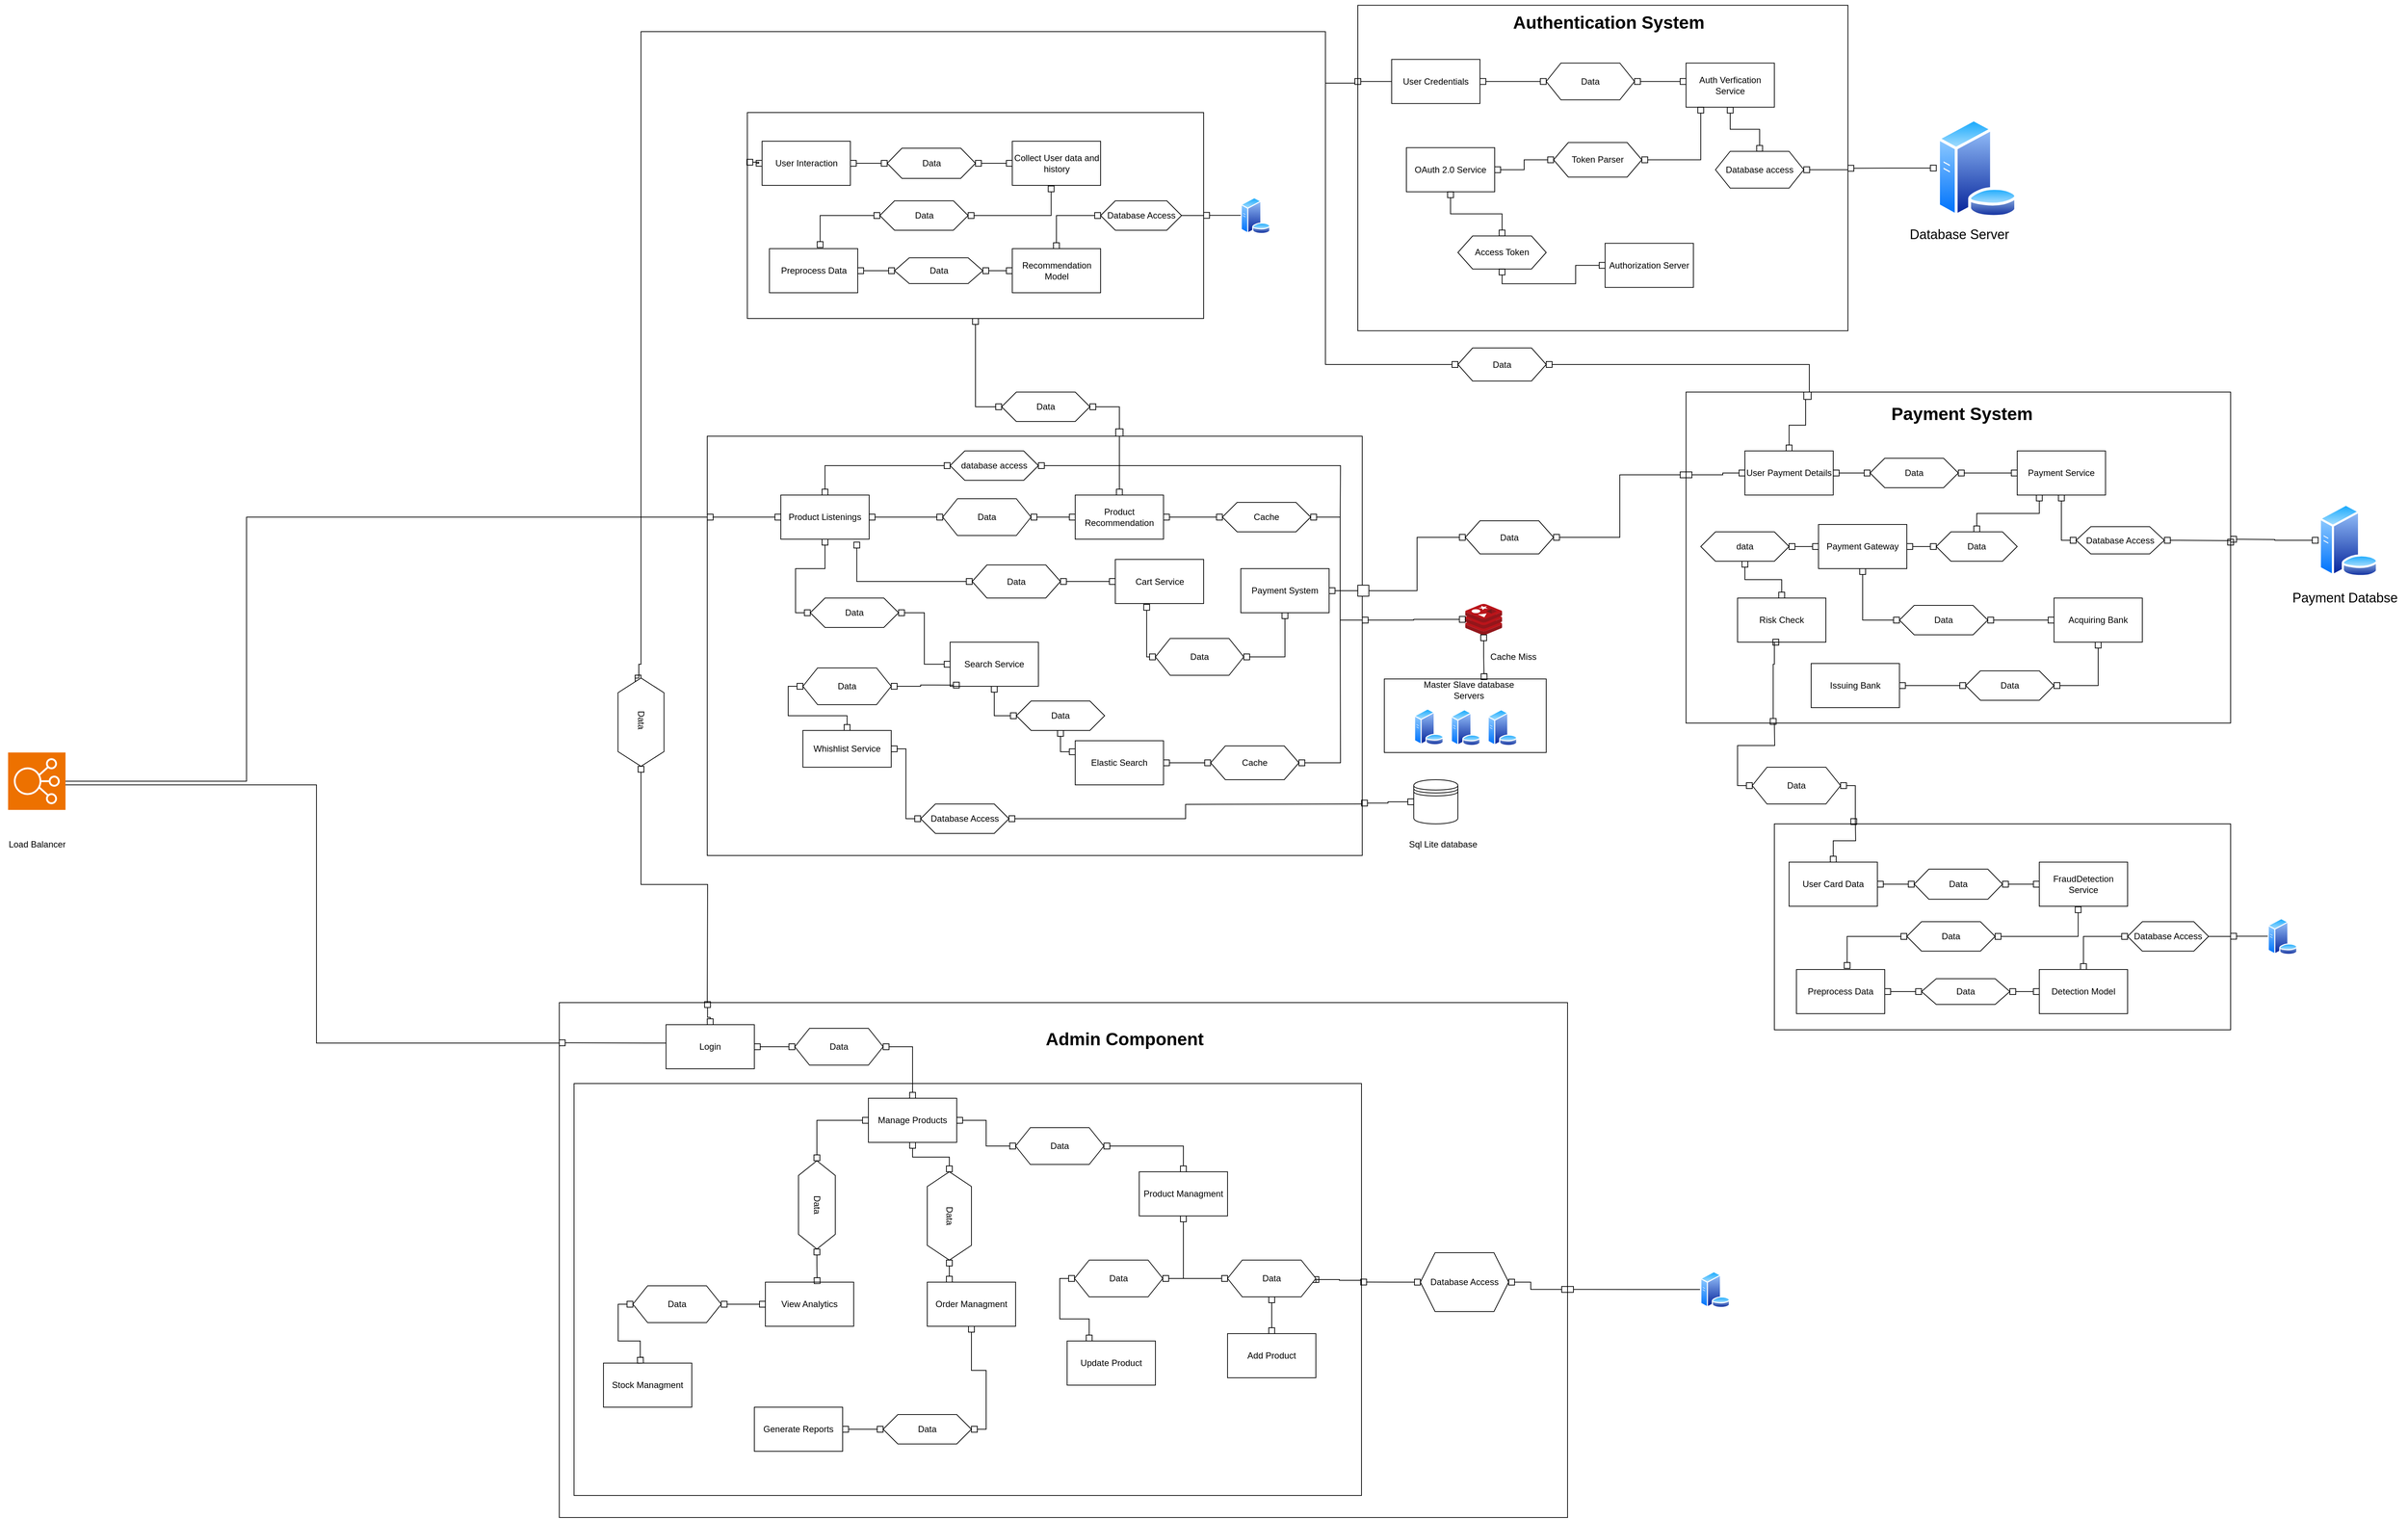 <mxfile version="22.1.11" type="github">
  <diagram name="Page-1" id="42ylOoLiBur6XUZpX3UK">
    <mxGraphModel dx="6904" dy="2825" grid="1" gridSize="10" guides="1" tooltips="1" connect="1" arrows="1" fold="1" page="1" pageScale="1" pageWidth="827" pageHeight="1169" math="0" shadow="0">
      <root>
        <mxCell id="0" />
        <mxCell id="1" parent="0" />
        <mxCell id="lYVP8dvxK-Hps3mgWNJt-1" value="" style="rounded=0;whiteSpace=wrap;html=1;" parent="1" vertex="1">
          <mxGeometry x="764" y="754.18" width="666" height="442.5" as="geometry" />
        </mxCell>
        <mxCell id="lYVP8dvxK-Hps3mgWNJt-5" style="edgeStyle=orthogonalEdgeStyle;rounded=0;orthogonalLoop=1;jettySize=auto;html=1;endArrow=box;endFill=0;startArrow=none;startFill=0;" parent="1" source="lYVP8dvxK-Hps3mgWNJt-4" edge="1">
          <mxGeometry relative="1" as="geometry">
            <mxPoint x="760" y="857.75" as="targetPoint" />
          </mxGeometry>
        </mxCell>
        <mxCell id="lYVP8dvxK-Hps3mgWNJt-7" style="edgeStyle=orthogonalEdgeStyle;rounded=0;orthogonalLoop=1;jettySize=auto;html=1;endArrow=box;endFill=0;startArrow=box;startFill=0;" parent="1" source="lYVP8dvxK-Hps3mgWNJt-4" edge="1">
          <mxGeometry relative="1" as="geometry">
            <mxPoint x="1020" y="857.75" as="targetPoint" />
          </mxGeometry>
        </mxCell>
        <mxCell id="lYVP8dvxK-Hps3mgWNJt-4" value="User Credentials" style="rounded=0;whiteSpace=wrap;html=1;" parent="1" vertex="1">
          <mxGeometry x="810" y="827.75" width="120" height="60" as="geometry" />
        </mxCell>
        <mxCell id="lYVP8dvxK-Hps3mgWNJt-8" value="Data" style="shape=hexagon;perimeter=hexagonPerimeter2;whiteSpace=wrap;html=1;fixedSize=1;" parent="1" vertex="1">
          <mxGeometry x="1020" y="832.75" width="120" height="50" as="geometry" />
        </mxCell>
        <mxCell id="lYVP8dvxK-Hps3mgWNJt-23" style="edgeStyle=orthogonalEdgeStyle;rounded=0;orthogonalLoop=1;jettySize=auto;html=1;entryX=0.5;entryY=0;entryDx=0;entryDy=0;endArrow=box;endFill=0;startArrow=box;startFill=0;" parent="1" source="lYVP8dvxK-Hps3mgWNJt-9" target="lYVP8dvxK-Hps3mgWNJt-22" edge="1">
          <mxGeometry relative="1" as="geometry" />
        </mxCell>
        <mxCell id="lYVP8dvxK-Hps3mgWNJt-9" value="Auth Verfication Service" style="rounded=0;whiteSpace=wrap;html=1;" parent="1" vertex="1">
          <mxGeometry x="1210" y="832.75" width="120" height="60" as="geometry" />
        </mxCell>
        <mxCell id="lYVP8dvxK-Hps3mgWNJt-10" style="edgeStyle=orthogonalEdgeStyle;rounded=0;orthogonalLoop=1;jettySize=auto;html=1;endArrow=box;endFill=0;startArrow=box;startFill=0;" parent="1" source="lYVP8dvxK-Hps3mgWNJt-8" edge="1">
          <mxGeometry relative="1" as="geometry">
            <mxPoint x="1210" y="857.75" as="targetPoint" />
          </mxGeometry>
        </mxCell>
        <mxCell id="lYVP8dvxK-Hps3mgWNJt-11" value="" style="image;aspect=fixed;perimeter=ellipsePerimeter;html=1;align=center;shadow=0;dashed=0;spacingTop=3;image=img/lib/active_directory/database_server.svg;" parent="1" vertex="1">
          <mxGeometry x="1550" y="907.75" width="111" height="135.37" as="geometry" />
        </mxCell>
        <mxCell id="lYVP8dvxK-Hps3mgWNJt-12" value="&lt;font style=&quot;font-size: 18px;&quot;&gt;Database Server&lt;/font&gt;" style="text;html=1;align=center;verticalAlign=middle;resizable=0;points=[];autosize=1;strokeColor=none;fillColor=none;" parent="1" vertex="1">
          <mxGeometry x="1501" y="1045.62" width="160" height="40" as="geometry" />
        </mxCell>
        <mxCell id="lYVP8dvxK-Hps3mgWNJt-13" style="edgeStyle=orthogonalEdgeStyle;rounded=0;orthogonalLoop=1;jettySize=auto;html=1;endArrow=box;endFill=0;startArrow=box;startFill=0;" parent="1" source="lYVP8dvxK-Hps3mgWNJt-11" edge="1">
          <mxGeometry relative="1" as="geometry">
            <mxPoint x="1430" y="975.75" as="targetPoint" />
          </mxGeometry>
        </mxCell>
        <mxCell id="lYVP8dvxK-Hps3mgWNJt-15" value="OAuth 2.0 Service" style="rounded=0;whiteSpace=wrap;html=1;" parent="1" vertex="1">
          <mxGeometry x="830" y="947.75" width="120" height="60" as="geometry" />
        </mxCell>
        <mxCell id="lYVP8dvxK-Hps3mgWNJt-19" style="edgeStyle=orthogonalEdgeStyle;rounded=0;orthogonalLoop=1;jettySize=auto;html=1;entryX=0.5;entryY=1;entryDx=0;entryDy=0;endArrow=box;endFill=0;startArrow=box;startFill=0;" parent="1" source="lYVP8dvxK-Hps3mgWNJt-18" target="lYVP8dvxK-Hps3mgWNJt-15" edge="1">
          <mxGeometry relative="1" as="geometry" />
        </mxCell>
        <mxCell id="lYVP8dvxK-Hps3mgWNJt-18" value="Access Token" style="shape=hexagon;perimeter=hexagonPerimeter2;whiteSpace=wrap;html=1;fixedSize=1;" parent="1" vertex="1">
          <mxGeometry x="900" y="1067.75" width="120" height="45" as="geometry" />
        </mxCell>
        <mxCell id="lYVP8dvxK-Hps3mgWNJt-21" style="edgeStyle=orthogonalEdgeStyle;rounded=0;orthogonalLoop=1;jettySize=auto;html=1;entryX=0.5;entryY=1;entryDx=0;entryDy=0;endArrow=box;endFill=0;startArrow=box;startFill=0;" parent="1" source="lYVP8dvxK-Hps3mgWNJt-20" target="lYVP8dvxK-Hps3mgWNJt-18" edge="1">
          <mxGeometry relative="1" as="geometry" />
        </mxCell>
        <mxCell id="lYVP8dvxK-Hps3mgWNJt-20" value="Authorization Server" style="rounded=0;whiteSpace=wrap;html=1;" parent="1" vertex="1">
          <mxGeometry x="1100" y="1077.75" width="120" height="60" as="geometry" />
        </mxCell>
        <mxCell id="lYVP8dvxK-Hps3mgWNJt-25" style="edgeStyle=orthogonalEdgeStyle;rounded=0;orthogonalLoop=1;jettySize=auto;html=1;startArrow=box;startFill=0;endArrow=none;endFill=0;" parent="1" source="lYVP8dvxK-Hps3mgWNJt-22" edge="1">
          <mxGeometry relative="1" as="geometry">
            <mxPoint x="1430" y="977.75" as="targetPoint" />
          </mxGeometry>
        </mxCell>
        <mxCell id="lYVP8dvxK-Hps3mgWNJt-22" value="Database access" style="shape=hexagon;perimeter=hexagonPerimeter2;whiteSpace=wrap;html=1;fixedSize=1;" parent="1" vertex="1">
          <mxGeometry x="1250" y="952.75" width="120" height="50" as="geometry" />
        </mxCell>
        <mxCell id="lYVP8dvxK-Hps3mgWNJt-27" style="edgeStyle=orthogonalEdgeStyle;rounded=0;orthogonalLoop=1;jettySize=auto;html=1;entryX=1;entryY=0.5;entryDx=0;entryDy=0;endArrow=box;endFill=0;startArrow=box;startFill=0;" parent="1" source="lYVP8dvxK-Hps3mgWNJt-26" target="lYVP8dvxK-Hps3mgWNJt-15" edge="1">
          <mxGeometry relative="1" as="geometry" />
        </mxCell>
        <mxCell id="lYVP8dvxK-Hps3mgWNJt-28" style="edgeStyle=orthogonalEdgeStyle;rounded=0;orthogonalLoop=1;jettySize=auto;html=1;endArrow=box;endFill=0;startArrow=box;startFill=0;" parent="1" source="lYVP8dvxK-Hps3mgWNJt-26" edge="1">
          <mxGeometry relative="1" as="geometry">
            <mxPoint x="1230" y="892.75" as="targetPoint" />
            <Array as="points">
              <mxPoint x="1230" y="964.75" />
              <mxPoint x="1230" y="892.75" />
            </Array>
          </mxGeometry>
        </mxCell>
        <mxCell id="lYVP8dvxK-Hps3mgWNJt-26" value="Token Parser" style="shape=hexagon;perimeter=hexagonPerimeter2;whiteSpace=wrap;html=1;fixedSize=1;" parent="1" vertex="1">
          <mxGeometry x="1030" y="940.75" width="120" height="47" as="geometry" />
        </mxCell>
        <mxCell id="Wdkr45aktCqvdlhAVvtn-78" style="edgeStyle=orthogonalEdgeStyle;rounded=0;orthogonalLoop=1;jettySize=auto;html=1;entryX=0.001;entryY=0.082;entryDx=0;entryDy=0;entryPerimeter=0;endArrow=none;endFill=0;" parent="1" source="uQEmQNhK0XmUalz2fVTB-5" edge="1">
          <mxGeometry relative="1" as="geometry">
            <mxPoint x="-321.02" y="2172.39" as="targetPoint" />
            <mxPoint x="-1373.39" y="1813.999" as="sourcePoint" />
            <Array as="points">
              <mxPoint x="-651" y="1814" />
              <mxPoint x="-651" y="2165" />
              <mxPoint x="-321" y="2165" />
            </Array>
          </mxGeometry>
        </mxCell>
        <mxCell id="uQEmQNhK0XmUalz2fVTB-5" value="" style="sketch=0;points=[[0,0,0],[0.25,0,0],[0.5,0,0],[0.75,0,0],[1,0,0],[0,1,0],[0.25,1,0],[0.5,1,0],[0.75,1,0],[1,1,0],[0,0.25,0],[0,0.5,0],[0,0.75,0],[1,0.25,0],[1,0.5,0],[1,0.75,0]];outlineConnect=0;fontColor=#232F3E;fillColor=#ED7100;strokeColor=#ffffff;dashed=0;verticalLabelPosition=bottom;verticalAlign=top;align=center;html=1;fontSize=12;fontStyle=0;aspect=fixed;shape=mxgraph.aws4.resourceIcon;resIcon=mxgraph.aws4.elastic_load_balancing;hachureGap=4;jiggle=2;curveFitting=1;fontFamily=Architects Daughter;fontSource=https%3A%2F%2Ffonts.googleapis.com%2Fcss%3Ffamily%3DArchitects%2BDaughter;" parent="1" vertex="1">
          <mxGeometry x="-1070" y="1770" width="78" height="78" as="geometry" />
        </mxCell>
        <mxCell id="uQEmQNhK0XmUalz2fVTB-8" value="" style="rounded=0;whiteSpace=wrap;html=1;" parent="1" vertex="1">
          <mxGeometry x="1210" y="1280" width="740" height="450" as="geometry" />
        </mxCell>
        <mxCell id="eyAL_VEA7kBz__V9TV59-21" style="edgeStyle=orthogonalEdgeStyle;rounded=0;orthogonalLoop=1;jettySize=auto;html=1;entryX=0;entryY=0.5;entryDx=0;entryDy=0;endArrow=box;endFill=0;startArrow=box;startFill=0;" parent="1" source="uQEmQNhK0XmUalz2fVTB-11" target="eyAL_VEA7kBz__V9TV59-1" edge="1">
          <mxGeometry relative="1" as="geometry" />
        </mxCell>
        <mxCell id="Wdkr45aktCqvdlhAVvtn-71" style="edgeStyle=orthogonalEdgeStyle;rounded=0;orthogonalLoop=1;jettySize=auto;html=1;entryX=0;entryY=0.25;entryDx=0;entryDy=0;exitX=0;exitY=0.5;exitDx=0;exitDy=0;endArrow=box;endFill=0;startArrow=box;startFill=0;" parent="1" source="uQEmQNhK0XmUalz2fVTB-11" target="uQEmQNhK0XmUalz2fVTB-8" edge="1">
          <mxGeometry relative="1" as="geometry">
            <Array as="points">
              <mxPoint x="1260" y="1390" />
              <mxPoint x="1260" y="1393" />
            </Array>
          </mxGeometry>
        </mxCell>
        <mxCell id="Wdkr45aktCqvdlhAVvtn-74" style="edgeStyle=orthogonalEdgeStyle;rounded=0;orthogonalLoop=1;jettySize=auto;html=1;exitX=0;exitY=0.5;exitDx=0;exitDy=0;endArrow=none;endFill=0;startArrow=box;startFill=0;" parent="1" source="L_5oeQaynrMq-59HOF5X-41" edge="1">
          <mxGeometry relative="1" as="geometry">
            <mxPoint x="760" y="860" as="targetPoint" />
            <mxPoint x="1190" y="1260.091" as="sourcePoint" />
            <Array as="points">
              <mxPoint x="720" y="1243" />
              <mxPoint x="720" y="860" />
            </Array>
          </mxGeometry>
        </mxCell>
        <mxCell id="L_5oeQaynrMq-59HOF5X-49" style="edgeStyle=orthogonalEdgeStyle;rounded=0;orthogonalLoop=1;jettySize=auto;html=1;entryX=0.25;entryY=1;entryDx=0;entryDy=0;endArrow=none;endFill=0;startArrow=box;startFill=0;" parent="1" source="uQEmQNhK0XmUalz2fVTB-11" target="L_5oeQaynrMq-59HOF5X-46" edge="1">
          <mxGeometry relative="1" as="geometry" />
        </mxCell>
        <mxCell id="uQEmQNhK0XmUalz2fVTB-11" value="User Payment Details" style="rounded=0;whiteSpace=wrap;html=1;" parent="1" vertex="1">
          <mxGeometry x="1290" y="1360" width="120" height="60" as="geometry" />
        </mxCell>
        <mxCell id="eyAL_VEA7kBz__V9TV59-22" style="edgeStyle=orthogonalEdgeStyle;rounded=0;orthogonalLoop=1;jettySize=auto;html=1;entryX=0;entryY=0.5;entryDx=0;entryDy=0;endArrow=box;endFill=0;startArrow=box;startFill=0;" parent="1" source="eyAL_VEA7kBz__V9TV59-1" target="eyAL_VEA7kBz__V9TV59-2" edge="1">
          <mxGeometry relative="1" as="geometry" />
        </mxCell>
        <mxCell id="eyAL_VEA7kBz__V9TV59-1" value="Data" style="shape=hexagon;perimeter=hexagonPerimeter2;whiteSpace=wrap;html=1;fixedSize=1;" parent="1" vertex="1">
          <mxGeometry x="1460" y="1370" width="120" height="40" as="geometry" />
        </mxCell>
        <mxCell id="eyAL_VEA7kBz__V9TV59-24" style="edgeStyle=orthogonalEdgeStyle;rounded=0;orthogonalLoop=1;jettySize=auto;html=1;entryX=0;entryY=0.5;entryDx=0;entryDy=0;endArrow=box;endFill=0;startArrow=box;startFill=0;" parent="1" source="eyAL_VEA7kBz__V9TV59-2" target="eyAL_VEA7kBz__V9TV59-5" edge="1">
          <mxGeometry relative="1" as="geometry" />
        </mxCell>
        <mxCell id="eyAL_VEA7kBz__V9TV59-2" value="Payment Service" style="rounded=0;whiteSpace=wrap;html=1;" parent="1" vertex="1">
          <mxGeometry x="1660" y="1360" width="120" height="60" as="geometry" />
        </mxCell>
        <mxCell id="eyAL_VEA7kBz__V9TV59-20" style="edgeStyle=orthogonalEdgeStyle;rounded=0;orthogonalLoop=1;jettySize=auto;html=1;endArrow=box;endFill=0;startArrow=box;startFill=0;" parent="1" source="eyAL_VEA7kBz__V9TV59-3" edge="1">
          <mxGeometry relative="1" as="geometry">
            <mxPoint x="1950" y="1480" as="targetPoint" />
          </mxGeometry>
        </mxCell>
        <mxCell id="eyAL_VEA7kBz__V9TV59-3" value="" style="image;aspect=fixed;perimeter=ellipsePerimeter;html=1;align=center;shadow=0;dashed=0;spacingTop=3;image=img/lib/active_directory/database_server.svg;" parent="1" vertex="1">
          <mxGeometry x="2069" y="1431.5" width="82" height="100" as="geometry" />
        </mxCell>
        <mxCell id="eyAL_VEA7kBz__V9TV59-4" value="&lt;font style=&quot;font-size: 18px;&quot;&gt;Payment Databse&lt;/font&gt;" style="text;html=1;align=center;verticalAlign=middle;resizable=0;points=[];autosize=1;strokeColor=none;fillColor=none;" parent="1" vertex="1">
          <mxGeometry x="2020" y="1540" width="170" height="40" as="geometry" />
        </mxCell>
        <mxCell id="eyAL_VEA7kBz__V9TV59-5" value="Database Access" style="shape=hexagon;perimeter=hexagonPerimeter2;whiteSpace=wrap;html=1;fixedSize=1;" parent="1" vertex="1">
          <mxGeometry x="1740" y="1463" width="120" height="37" as="geometry" />
        </mxCell>
        <mxCell id="eyAL_VEA7kBz__V9TV59-25" style="edgeStyle=orthogonalEdgeStyle;rounded=0;orthogonalLoop=1;jettySize=auto;html=1;entryX=0.25;entryY=1;entryDx=0;entryDy=0;endArrow=box;endFill=0;startArrow=box;startFill=0;" parent="1" source="eyAL_VEA7kBz__V9TV59-6" target="eyAL_VEA7kBz__V9TV59-2" edge="1">
          <mxGeometry relative="1" as="geometry" />
        </mxCell>
        <mxCell id="eyAL_VEA7kBz__V9TV59-6" value="Data" style="shape=hexagon;perimeter=hexagonPerimeter2;whiteSpace=wrap;html=1;fixedSize=1;" parent="1" vertex="1">
          <mxGeometry x="1550" y="1470" width="110" height="40" as="geometry" />
        </mxCell>
        <mxCell id="eyAL_VEA7kBz__V9TV59-26" style="edgeStyle=orthogonalEdgeStyle;rounded=0;orthogonalLoop=1;jettySize=auto;html=1;entryX=0;entryY=0.5;entryDx=0;entryDy=0;endArrow=box;endFill=0;startArrow=box;startFill=0;" parent="1" source="eyAL_VEA7kBz__V9TV59-7" target="eyAL_VEA7kBz__V9TV59-6" edge="1">
          <mxGeometry relative="1" as="geometry" />
        </mxCell>
        <mxCell id="eyAL_VEA7kBz__V9TV59-27" style="edgeStyle=orthogonalEdgeStyle;rounded=0;orthogonalLoop=1;jettySize=auto;html=1;entryX=1;entryY=0.5;entryDx=0;entryDy=0;endArrow=box;endFill=0;startArrow=box;startFill=0;" parent="1" source="eyAL_VEA7kBz__V9TV59-7" target="eyAL_VEA7kBz__V9TV59-8" edge="1">
          <mxGeometry relative="1" as="geometry" />
        </mxCell>
        <mxCell id="eyAL_VEA7kBz__V9TV59-30" style="edgeStyle=orthogonalEdgeStyle;rounded=0;orthogonalLoop=1;jettySize=auto;html=1;entryX=0;entryY=0.5;entryDx=0;entryDy=0;endArrow=box;endFill=0;startArrow=box;startFill=0;" parent="1" source="eyAL_VEA7kBz__V9TV59-7" target="eyAL_VEA7kBz__V9TV59-10" edge="1">
          <mxGeometry relative="1" as="geometry" />
        </mxCell>
        <mxCell id="eyAL_VEA7kBz__V9TV59-7" value="Payment Gateway" style="rounded=0;whiteSpace=wrap;html=1;" parent="1" vertex="1">
          <mxGeometry x="1390" y="1460" width="120" height="60" as="geometry" />
        </mxCell>
        <mxCell id="eyAL_VEA7kBz__V9TV59-8" value="data" style="shape=hexagon;perimeter=hexagonPerimeter2;whiteSpace=wrap;html=1;fixedSize=1;" parent="1" vertex="1">
          <mxGeometry x="1230" y="1470" width="120" height="40" as="geometry" />
        </mxCell>
        <mxCell id="eyAL_VEA7kBz__V9TV59-28" style="edgeStyle=orthogonalEdgeStyle;rounded=0;orthogonalLoop=1;jettySize=auto;html=1;entryX=0.5;entryY=1;entryDx=0;entryDy=0;endArrow=box;endFill=0;startArrow=box;startFill=0;" parent="1" source="eyAL_VEA7kBz__V9TV59-9" target="eyAL_VEA7kBz__V9TV59-8" edge="1">
          <mxGeometry relative="1" as="geometry" />
        </mxCell>
        <mxCell id="eyAL_VEA7kBz__V9TV59-9" value="Risk Check" style="rounded=0;whiteSpace=wrap;html=1;" parent="1" vertex="1">
          <mxGeometry x="1280" y="1560" width="120" height="60" as="geometry" />
        </mxCell>
        <mxCell id="eyAL_VEA7kBz__V9TV59-31" style="edgeStyle=orthogonalEdgeStyle;rounded=0;orthogonalLoop=1;jettySize=auto;html=1;entryX=0;entryY=0.5;entryDx=0;entryDy=0;endArrow=box;endFill=0;startArrow=box;startFill=0;" parent="1" source="eyAL_VEA7kBz__V9TV59-10" target="eyAL_VEA7kBz__V9TV59-11" edge="1">
          <mxGeometry relative="1" as="geometry" />
        </mxCell>
        <mxCell id="eyAL_VEA7kBz__V9TV59-10" value="Data" style="shape=hexagon;perimeter=hexagonPerimeter2;whiteSpace=wrap;html=1;fixedSize=1;" parent="1" vertex="1">
          <mxGeometry x="1500" y="1570" width="120" height="40" as="geometry" />
        </mxCell>
        <mxCell id="eyAL_VEA7kBz__V9TV59-32" style="edgeStyle=orthogonalEdgeStyle;rounded=0;orthogonalLoop=1;jettySize=auto;html=1;entryX=1;entryY=0.5;entryDx=0;entryDy=0;endArrow=box;endFill=0;startArrow=box;startFill=0;" parent="1" source="eyAL_VEA7kBz__V9TV59-11" target="eyAL_VEA7kBz__V9TV59-12" edge="1">
          <mxGeometry relative="1" as="geometry" />
        </mxCell>
        <mxCell id="eyAL_VEA7kBz__V9TV59-11" value="Acquiring Bank" style="rounded=0;whiteSpace=wrap;html=1;" parent="1" vertex="1">
          <mxGeometry x="1710" y="1560" width="120" height="60" as="geometry" />
        </mxCell>
        <mxCell id="eyAL_VEA7kBz__V9TV59-12" value="Data" style="shape=hexagon;perimeter=hexagonPerimeter2;whiteSpace=wrap;html=1;fixedSize=1;" parent="1" vertex="1">
          <mxGeometry x="1590" y="1659" width="120" height="40" as="geometry" />
        </mxCell>
        <mxCell id="eyAL_VEA7kBz__V9TV59-33" style="edgeStyle=orthogonalEdgeStyle;rounded=0;orthogonalLoop=1;jettySize=auto;html=1;entryX=0;entryY=0.5;entryDx=0;entryDy=0;endArrow=box;endFill=0;startArrow=box;startFill=0;" parent="1" source="eyAL_VEA7kBz__V9TV59-13" target="eyAL_VEA7kBz__V9TV59-12" edge="1">
          <mxGeometry relative="1" as="geometry" />
        </mxCell>
        <mxCell id="eyAL_VEA7kBz__V9TV59-13" value="Issuing Bank" style="rounded=0;whiteSpace=wrap;html=1;" parent="1" vertex="1">
          <mxGeometry x="1380" y="1649" width="120" height="60" as="geometry" />
        </mxCell>
        <mxCell id="eyAL_VEA7kBz__V9TV59-18" style="edgeStyle=orthogonalEdgeStyle;rounded=0;orthogonalLoop=1;jettySize=auto;html=1;exitX=1;exitY=0.5;exitDx=0;exitDy=0;endArrow=box;endFill=0;startArrow=box;startFill=0;" parent="1" source="eyAL_VEA7kBz__V9TV59-5" edge="1">
          <mxGeometry relative="1" as="geometry">
            <mxPoint x="1950" y="1480" as="targetPoint" />
            <Array as="points">
              <mxPoint x="1880" y="1482" />
              <mxPoint x="1910" y="1482" />
            </Array>
          </mxGeometry>
        </mxCell>
        <mxCell id="eyAL_VEA7kBz__V9TV59-34" value="&lt;h1&gt;Payment System&lt;/h1&gt;" style="text;html=1;strokeColor=none;fillColor=none;spacing=5;spacingTop=-20;whiteSpace=wrap;overflow=hidden;rounded=0;" parent="1" vertex="1">
          <mxGeometry x="1484" y="1290" width="270" height="50" as="geometry" />
        </mxCell>
        <mxCell id="eyAL_VEA7kBz__V9TV59-35" value="&lt;h1&gt;&lt;b&gt;Authentication System&lt;/b&gt;&lt;/h1&gt;" style="text;html=1;strokeColor=none;fillColor=none;spacing=5;spacingTop=-20;whiteSpace=wrap;overflow=hidden;rounded=0;" parent="1" vertex="1">
          <mxGeometry x="970" y="757.75" width="289" height="120" as="geometry" />
        </mxCell>
        <mxCell id="Kiq7Kmluc-z2Gx744pLR-2" value="" style="rounded=0;whiteSpace=wrap;html=1;" parent="1" vertex="1">
          <mxGeometry x="-120" y="1340" width="890" height="570" as="geometry" />
        </mxCell>
        <mxCell id="Kiq7Kmluc-z2Gx744pLR-17" style="edgeStyle=orthogonalEdgeStyle;rounded=0;orthogonalLoop=1;jettySize=auto;html=1;endArrow=box;endFill=0;startArrow=box;startFill=0;" parent="1" source="Kiq7Kmluc-z2Gx744pLR-3" target="Kiq7Kmluc-z2Gx744pLR-4" edge="1">
          <mxGeometry relative="1" as="geometry" />
        </mxCell>
        <mxCell id="Kiq7Kmluc-z2Gx744pLR-20" style="edgeStyle=orthogonalEdgeStyle;rounded=0;orthogonalLoop=1;jettySize=auto;html=1;entryX=0;entryY=0.5;entryDx=0;entryDy=0;endArrow=box;endFill=0;startArrow=box;startFill=0;" parent="1" source="Kiq7Kmluc-z2Gx744pLR-3" target="Kiq7Kmluc-z2Gx744pLR-6" edge="1">
          <mxGeometry relative="1" as="geometry" />
        </mxCell>
        <mxCell id="68doBfeRWcMjIf3NgTk0-7" style="edgeStyle=orthogonalEdgeStyle;rounded=0;orthogonalLoop=1;jettySize=auto;html=1;entryX=0;entryY=0.5;entryDx=0;entryDy=0;endArrow=box;endFill=0;startArrow=box;startFill=0;" parent="1" source="Kiq7Kmluc-z2Gx744pLR-3" target="68doBfeRWcMjIf3NgTk0-6" edge="1">
          <mxGeometry relative="1" as="geometry">
            <Array as="points">
              <mxPoint x="40" y="1380" />
            </Array>
          </mxGeometry>
        </mxCell>
        <mxCell id="Kiq7Kmluc-z2Gx744pLR-3" value="Product Listenings" style="rounded=0;whiteSpace=wrap;html=1;" parent="1" vertex="1">
          <mxGeometry x="-20" y="1420" width="120" height="60" as="geometry" />
        </mxCell>
        <mxCell id="Kiq7Kmluc-z2Gx744pLR-18" style="edgeStyle=orthogonalEdgeStyle;rounded=0;orthogonalLoop=1;jettySize=auto;html=1;entryX=0;entryY=0.5;entryDx=0;entryDy=0;endArrow=box;endFill=0;startArrow=box;startFill=0;" parent="1" source="Kiq7Kmluc-z2Gx744pLR-4" target="Kiq7Kmluc-z2Gx744pLR-5" edge="1">
          <mxGeometry relative="1" as="geometry" />
        </mxCell>
        <mxCell id="Kiq7Kmluc-z2Gx744pLR-4" value="Data" style="shape=hexagon;perimeter=hexagonPerimeter2;whiteSpace=wrap;html=1;fixedSize=1;" parent="1" vertex="1">
          <mxGeometry x="200" y="1425" width="120" height="50" as="geometry" />
        </mxCell>
        <mxCell id="Kiq7Kmluc-z2Gx744pLR-19" style="edgeStyle=orthogonalEdgeStyle;rounded=0;orthogonalLoop=1;jettySize=auto;html=1;entryX=0;entryY=0.5;entryDx=0;entryDy=0;endArrow=box;endFill=0;startArrow=box;startFill=0;" parent="1" source="Kiq7Kmluc-z2Gx744pLR-5" target="Kiq7Kmluc-z2Gx744pLR-14" edge="1">
          <mxGeometry relative="1" as="geometry" />
        </mxCell>
        <mxCell id="Kiq7Kmluc-z2Gx744pLR-5" value="Product Recommendation" style="rounded=0;whiteSpace=wrap;html=1;" parent="1" vertex="1">
          <mxGeometry x="380" y="1420" width="120" height="60" as="geometry" />
        </mxCell>
        <mxCell id="Kiq7Kmluc-z2Gx744pLR-21" style="edgeStyle=orthogonalEdgeStyle;rounded=0;orthogonalLoop=1;jettySize=auto;html=1;entryX=0;entryY=0.5;entryDx=0;entryDy=0;endArrow=box;endFill=0;startArrow=box;startFill=0;" parent="1" source="Kiq7Kmluc-z2Gx744pLR-6" target="Kiq7Kmluc-z2Gx744pLR-7" edge="1">
          <mxGeometry relative="1" as="geometry" />
        </mxCell>
        <mxCell id="Kiq7Kmluc-z2Gx744pLR-6" value="Data" style="shape=hexagon;perimeter=hexagonPerimeter2;whiteSpace=wrap;html=1;fixedSize=1;" parent="1" vertex="1">
          <mxGeometry x="20" y="1560" width="120" height="40" as="geometry" />
        </mxCell>
        <mxCell id="Kiq7Kmluc-z2Gx744pLR-25" style="edgeStyle=orthogonalEdgeStyle;rounded=0;orthogonalLoop=1;jettySize=auto;html=1;entryX=0;entryY=0.5;entryDx=0;entryDy=0;endArrow=box;endFill=0;startArrow=box;startFill=0;" parent="1" source="Kiq7Kmluc-z2Gx744pLR-7" target="Kiq7Kmluc-z2Gx744pLR-8" edge="1">
          <mxGeometry relative="1" as="geometry" />
        </mxCell>
        <mxCell id="Kiq7Kmluc-z2Gx744pLR-7" value="Search Service" style="rounded=0;whiteSpace=wrap;html=1;" parent="1" vertex="1">
          <mxGeometry x="210" y="1620" width="120" height="60" as="geometry" />
        </mxCell>
        <mxCell id="Kiq7Kmluc-z2Gx744pLR-26" style="edgeStyle=orthogonalEdgeStyle;rounded=0;orthogonalLoop=1;jettySize=auto;html=1;entryX=0;entryY=0.25;entryDx=0;entryDy=0;endArrow=box;endFill=0;startArrow=box;startFill=0;" parent="1" source="Kiq7Kmluc-z2Gx744pLR-8" target="Kiq7Kmluc-z2Gx744pLR-9" edge="1">
          <mxGeometry relative="1" as="geometry" />
        </mxCell>
        <mxCell id="Kiq7Kmluc-z2Gx744pLR-8" value="Data" style="shape=hexagon;perimeter=hexagonPerimeter2;whiteSpace=wrap;html=1;fixedSize=1;" parent="1" vertex="1">
          <mxGeometry x="300" y="1700" width="120" height="40" as="geometry" />
        </mxCell>
        <mxCell id="Kiq7Kmluc-z2Gx744pLR-27" style="edgeStyle=orthogonalEdgeStyle;rounded=0;orthogonalLoop=1;jettySize=auto;html=1;entryX=0;entryY=0.5;entryDx=0;entryDy=0;endArrow=box;endFill=0;startArrow=box;startFill=0;" parent="1" source="Kiq7Kmluc-z2Gx744pLR-9" target="Kiq7Kmluc-z2Gx744pLR-15" edge="1">
          <mxGeometry relative="1" as="geometry" />
        </mxCell>
        <mxCell id="Kiq7Kmluc-z2Gx744pLR-9" value="Elastic Search" style="rounded=0;whiteSpace=wrap;html=1;" parent="1" vertex="1">
          <mxGeometry x="380" y="1754" width="120" height="60" as="geometry" />
        </mxCell>
        <mxCell id="Kiq7Kmluc-z2Gx744pLR-24" style="edgeStyle=orthogonalEdgeStyle;rounded=0;orthogonalLoop=1;jettySize=auto;html=1;entryX=0;entryY=0.5;entryDx=0;entryDy=0;endArrow=box;endFill=0;startArrow=box;startFill=0;" parent="1" source="Kiq7Kmluc-z2Gx744pLR-10" target="Kiq7Kmluc-z2Gx744pLR-11" edge="1">
          <mxGeometry relative="1" as="geometry" />
        </mxCell>
        <mxCell id="Kiq7Kmluc-z2Gx744pLR-10" value="Data" style="shape=hexagon;perimeter=hexagonPerimeter2;whiteSpace=wrap;html=1;fixedSize=1;" parent="1" vertex="1">
          <mxGeometry x="240" y="1515" width="120" height="45" as="geometry" />
        </mxCell>
        <mxCell id="Kiq7Kmluc-z2Gx744pLR-11" value="Cart Service" style="rounded=0;whiteSpace=wrap;html=1;" parent="1" vertex="1">
          <mxGeometry x="434.5" y="1507.5" width="120" height="60" as="geometry" />
        </mxCell>
        <mxCell id="Kiq7Kmluc-z2Gx744pLR-12" value="" style="image;sketch=0;aspect=fixed;html=1;points=[];align=center;fontSize=12;image=img/lib/mscae/Cache_Redis_Product.svg;" parent="1" vertex="1">
          <mxGeometry x="910" y="1568" width="50" height="42" as="geometry" />
        </mxCell>
        <mxCell id="Kiq7Kmluc-z2Gx744pLR-33" style="edgeStyle=orthogonalEdgeStyle;rounded=0;orthogonalLoop=1;jettySize=auto;html=1;startArrow=box;startFill=0;endArrow=none;endFill=0;" parent="1" source="Kiq7Kmluc-z2Gx744pLR-14" edge="1">
          <mxGeometry relative="1" as="geometry">
            <mxPoint x="770" y="1590" as="targetPoint" />
            <Array as="points">
              <mxPoint x="740" y="1450" />
              <mxPoint x="740" y="1590" />
            </Array>
          </mxGeometry>
        </mxCell>
        <mxCell id="Kiq7Kmluc-z2Gx744pLR-14" value="Cache" style="shape=hexagon;perimeter=hexagonPerimeter2;whiteSpace=wrap;html=1;fixedSize=1;" parent="1" vertex="1">
          <mxGeometry x="580" y="1430" width="120" height="40" as="geometry" />
        </mxCell>
        <mxCell id="Kiq7Kmluc-z2Gx744pLR-34" style="edgeStyle=orthogonalEdgeStyle;rounded=0;orthogonalLoop=1;jettySize=auto;html=1;startArrow=box;startFill=0;endArrow=none;endFill=0;" parent="1" source="Kiq7Kmluc-z2Gx744pLR-15" edge="1">
          <mxGeometry relative="1" as="geometry">
            <mxPoint x="740" y="1590" as="targetPoint" />
          </mxGeometry>
        </mxCell>
        <mxCell id="Kiq7Kmluc-z2Gx744pLR-15" value="Cache" style="shape=hexagon;perimeter=hexagonPerimeter2;whiteSpace=wrap;html=1;fixedSize=1;" parent="1" vertex="1">
          <mxGeometry x="564" y="1761" width="120" height="46" as="geometry" />
        </mxCell>
        <mxCell id="Kiq7Kmluc-z2Gx744pLR-31" style="edgeStyle=orthogonalEdgeStyle;rounded=0;orthogonalLoop=1;jettySize=auto;html=1;endArrow=box;endFill=0;startArrow=box;startFill=0;" parent="1" source="Kiq7Kmluc-z2Gx744pLR-12" edge="1">
          <mxGeometry relative="1" as="geometry">
            <mxPoint x="770" y="1590" as="targetPoint" />
            <Array as="points">
              <mxPoint x="840" y="1589" />
              <mxPoint x="770" y="1590" />
            </Array>
          </mxGeometry>
        </mxCell>
        <mxCell id="Kiq7Kmluc-z2Gx744pLR-38" style="edgeStyle=orthogonalEdgeStyle;rounded=0;orthogonalLoop=1;jettySize=auto;html=1;endArrow=box;endFill=0;startArrow=box;startFill=0;" parent="1" source="Kiq7Kmluc-z2Gx744pLR-3" edge="1">
          <mxGeometry relative="1" as="geometry">
            <mxPoint x="-120" y="1450" as="targetPoint" />
            <Array as="points">
              <mxPoint x="-120" y="1450" />
            </Array>
          </mxGeometry>
        </mxCell>
        <mxCell id="Kiq7Kmluc-z2Gx744pLR-43" value="" style="rounded=0;whiteSpace=wrap;html=1;" parent="1" vertex="1">
          <mxGeometry x="800" y="1670" width="220" height="100" as="geometry" />
        </mxCell>
        <mxCell id="Kiq7Kmluc-z2Gx744pLR-40" value="" style="image;aspect=fixed;perimeter=ellipsePerimeter;html=1;align=center;shadow=0;dashed=0;spacingTop=3;image=img/lib/active_directory/database_server.svg;" parent="1" vertex="1">
          <mxGeometry x="840" y="1710" width="41" height="50" as="geometry" />
        </mxCell>
        <mxCell id="Kiq7Kmluc-z2Gx744pLR-41" value="" style="image;aspect=fixed;perimeter=ellipsePerimeter;html=1;align=center;shadow=0;dashed=0;spacingTop=3;image=img/lib/active_directory/database_server.svg;" parent="1" vertex="1">
          <mxGeometry x="890" y="1711" width="41" height="50" as="geometry" />
        </mxCell>
        <mxCell id="Kiq7Kmluc-z2Gx744pLR-42" value="" style="image;aspect=fixed;perimeter=ellipsePerimeter;html=1;align=center;shadow=0;dashed=0;spacingTop=3;image=img/lib/active_directory/database_server.svg;" parent="1" vertex="1">
          <mxGeometry x="940" y="1711" width="41" height="50" as="geometry" />
        </mxCell>
        <mxCell id="Kiq7Kmluc-z2Gx744pLR-44" value="Master Slave database Servers" style="text;html=1;strokeColor=none;fillColor=none;align=center;verticalAlign=middle;whiteSpace=wrap;rounded=0;" parent="1" vertex="1">
          <mxGeometry x="850" y="1670" width="130" height="30" as="geometry" />
        </mxCell>
        <mxCell id="Kiq7Kmluc-z2Gx744pLR-45" style="edgeStyle=orthogonalEdgeStyle;rounded=0;orthogonalLoop=1;jettySize=auto;html=1;entryX=0.659;entryY=0.03;entryDx=0;entryDy=0;entryPerimeter=0;endArrow=box;endFill=0;startArrow=box;startFill=0;" parent="1" source="Kiq7Kmluc-z2Gx744pLR-12" target="Kiq7Kmluc-z2Gx744pLR-44" edge="1">
          <mxGeometry relative="1" as="geometry" />
        </mxCell>
        <mxCell id="Kiq7Kmluc-z2Gx744pLR-46" value="Cache Miss" style="text;html=1;strokeColor=none;fillColor=none;align=center;verticalAlign=middle;whiteSpace=wrap;rounded=0;" parent="1" vertex="1">
          <mxGeometry x="931" y="1625" width="89" height="30" as="geometry" />
        </mxCell>
        <mxCell id="Kiq7Kmluc-z2Gx744pLR-47" value="Data" style="shape=hexagon;perimeter=hexagonPerimeter2;whiteSpace=wrap;html=1;fixedSize=1;" parent="1" vertex="1">
          <mxGeometry x="10" y="1655" width="120" height="50" as="geometry" />
        </mxCell>
        <mxCell id="Kiq7Kmluc-z2Gx744pLR-48" style="edgeStyle=orthogonalEdgeStyle;rounded=0;orthogonalLoop=1;jettySize=auto;html=1;entryX=0.104;entryY=0.972;entryDx=0;entryDy=0;entryPerimeter=0;endArrow=box;endFill=0;startArrow=box;startFill=0;" parent="1" source="Kiq7Kmluc-z2Gx744pLR-47" target="Kiq7Kmluc-z2Gx744pLR-7" edge="1">
          <mxGeometry relative="1" as="geometry" />
        </mxCell>
        <mxCell id="Kiq7Kmluc-z2Gx744pLR-50" style="edgeStyle=orthogonalEdgeStyle;rounded=0;orthogonalLoop=1;jettySize=auto;html=1;entryX=0;entryY=0.5;entryDx=0;entryDy=0;endArrow=box;endFill=0;startArrow=box;startFill=0;" parent="1" source="Kiq7Kmluc-z2Gx744pLR-49" target="Kiq7Kmluc-z2Gx744pLR-47" edge="1">
          <mxGeometry relative="1" as="geometry" />
        </mxCell>
        <mxCell id="Kiq7Kmluc-z2Gx744pLR-57" style="edgeStyle=orthogonalEdgeStyle;rounded=0;orthogonalLoop=1;jettySize=auto;html=1;entryX=0;entryY=0.5;entryDx=0;entryDy=0;endArrow=box;endFill=0;startArrow=box;startFill=0;" parent="1" source="Kiq7Kmluc-z2Gx744pLR-49" target="Kiq7Kmluc-z2Gx744pLR-56" edge="1">
          <mxGeometry relative="1" as="geometry" />
        </mxCell>
        <mxCell id="Kiq7Kmluc-z2Gx744pLR-49" value="Whishlist Service" style="rounded=0;whiteSpace=wrap;html=1;" parent="1" vertex="1">
          <mxGeometry x="10" y="1740" width="120" height="50" as="geometry" />
        </mxCell>
        <mxCell id="Kiq7Kmluc-z2Gx744pLR-51" value="" style="shape=datastore;whiteSpace=wrap;html=1;" parent="1" vertex="1">
          <mxGeometry x="840" y="1807" width="60" height="60" as="geometry" />
        </mxCell>
        <mxCell id="Kiq7Kmluc-z2Gx744pLR-54" value="Sql Lite database" style="text;html=1;strokeColor=none;fillColor=none;align=center;verticalAlign=middle;whiteSpace=wrap;rounded=0;" parent="1" vertex="1">
          <mxGeometry x="820" y="1880" width="120" height="30" as="geometry" />
        </mxCell>
        <mxCell id="Kiq7Kmluc-z2Gx744pLR-55" style="edgeStyle=orthogonalEdgeStyle;rounded=0;orthogonalLoop=1;jettySize=auto;html=1;entryX=0.999;entryY=0.875;entryDx=0;entryDy=0;entryPerimeter=0;endArrow=box;endFill=0;startArrow=box;startFill=0;" parent="1" source="Kiq7Kmluc-z2Gx744pLR-51" target="Kiq7Kmluc-z2Gx744pLR-2" edge="1">
          <mxGeometry relative="1" as="geometry" />
        </mxCell>
        <mxCell id="Kiq7Kmluc-z2Gx744pLR-58" style="edgeStyle=orthogonalEdgeStyle;rounded=0;orthogonalLoop=1;jettySize=auto;html=1;endArrow=none;endFill=0;startArrow=box;startFill=0;" parent="1" source="Kiq7Kmluc-z2Gx744pLR-56" edge="1">
          <mxGeometry relative="1" as="geometry">
            <mxPoint x="770" y="1840" as="targetPoint" />
          </mxGeometry>
        </mxCell>
        <mxCell id="Kiq7Kmluc-z2Gx744pLR-56" value="Database Access" style="shape=hexagon;perimeter=hexagonPerimeter2;whiteSpace=wrap;html=1;fixedSize=1;" parent="1" vertex="1">
          <mxGeometry x="170" y="1840" width="120" height="40" as="geometry" />
        </mxCell>
        <mxCell id="68doBfeRWcMjIf3NgTk0-1" style="edgeStyle=orthogonalEdgeStyle;rounded=0;orthogonalLoop=1;jettySize=auto;html=1;entryX=0.86;entryY=1.067;entryDx=0;entryDy=0;entryPerimeter=0;endArrow=box;endFill=0;startArrow=box;startFill=0;" parent="1" source="Kiq7Kmluc-z2Gx744pLR-10" target="Kiq7Kmluc-z2Gx744pLR-3" edge="1">
          <mxGeometry relative="1" as="geometry" />
        </mxCell>
        <mxCell id="68doBfeRWcMjIf3NgTk0-8" style="edgeStyle=orthogonalEdgeStyle;rounded=0;orthogonalLoop=1;jettySize=auto;html=1;endArrow=none;endFill=0;startArrow=box;startFill=0;" parent="1" source="68doBfeRWcMjIf3NgTk0-6" edge="1">
          <mxGeometry relative="1" as="geometry">
            <mxPoint x="740" y="1450" as="targetPoint" />
          </mxGeometry>
        </mxCell>
        <mxCell id="68doBfeRWcMjIf3NgTk0-6" value="database access" style="shape=hexagon;perimeter=hexagonPerimeter2;whiteSpace=wrap;html=1;fixedSize=1;" parent="1" vertex="1">
          <mxGeometry x="210" y="1360" width="120" height="40" as="geometry" />
        </mxCell>
        <mxCell id="Wdkr45aktCqvdlhAVvtn-21" style="edgeStyle=orthogonalEdgeStyle;rounded=0;orthogonalLoop=1;jettySize=auto;html=1;entryX=0.5;entryY=0;entryDx=0;entryDy=0;endArrow=box;endFill=0;startArrow=none;startFill=0;exitX=1;exitY=0.5;exitDx=0;exitDy=0;" parent="1" source="L_5oeQaynrMq-59HOF5X-29" target="Kiq7Kmluc-z2Gx744pLR-5" edge="1">
          <mxGeometry relative="1" as="geometry">
            <Array as="points">
              <mxPoint x="440" y="1335" />
            </Array>
          </mxGeometry>
        </mxCell>
        <mxCell id="Wdkr45aktCqvdlhAVvtn-1" value="" style="rounded=0;whiteSpace=wrap;html=1;" parent="1" vertex="1">
          <mxGeometry x="-65.5" y="900" width="620" height="280" as="geometry" />
        </mxCell>
        <mxCell id="Wdkr45aktCqvdlhAVvtn-14" style="edgeStyle=orthogonalEdgeStyle;rounded=0;orthogonalLoop=1;jettySize=auto;html=1;entryX=0;entryY=0.5;entryDx=0;entryDy=0;endArrow=box;endFill=0;startArrow=box;startFill=0;" parent="1" source="Wdkr45aktCqvdlhAVvtn-2" target="Wdkr45aktCqvdlhAVvtn-7" edge="1">
          <mxGeometry relative="1" as="geometry" />
        </mxCell>
        <mxCell id="Wdkr45aktCqvdlhAVvtn-2" value="User Interaction" style="rounded=0;whiteSpace=wrap;html=1;" parent="1" vertex="1">
          <mxGeometry x="-45.5" y="939" width="120" height="60" as="geometry" />
        </mxCell>
        <mxCell id="Wdkr45aktCqvdlhAVvtn-12" style="edgeStyle=orthogonalEdgeStyle;rounded=0;orthogonalLoop=1;jettySize=auto;html=1;entryX=1;entryY=0.5;entryDx=0;entryDy=0;exitX=0.44;exitY=1.013;exitDx=0;exitDy=0;exitPerimeter=0;endArrow=box;endFill=0;startArrow=box;startFill=0;" parent="1" source="Wdkr45aktCqvdlhAVvtn-3" target="Wdkr45aktCqvdlhAVvtn-8" edge="1">
          <mxGeometry relative="1" as="geometry" />
        </mxCell>
        <mxCell id="Wdkr45aktCqvdlhAVvtn-3" value="Collect User data and history" style="rounded=0;whiteSpace=wrap;html=1;" parent="1" vertex="1">
          <mxGeometry x="294.5" y="939" width="120" height="60" as="geometry" />
        </mxCell>
        <mxCell id="Wdkr45aktCqvdlhAVvtn-16" style="edgeStyle=orthogonalEdgeStyle;rounded=0;orthogonalLoop=1;jettySize=auto;html=1;entryX=0;entryY=0.5;entryDx=0;entryDy=0;endArrow=box;endFill=0;startArrow=box;startFill=0;" parent="1" source="Wdkr45aktCqvdlhAVvtn-4" target="Wdkr45aktCqvdlhAVvtn-9" edge="1">
          <mxGeometry relative="1" as="geometry" />
        </mxCell>
        <mxCell id="Wdkr45aktCqvdlhAVvtn-4" value="Preprocess Data" style="rounded=0;whiteSpace=wrap;html=1;" parent="1" vertex="1">
          <mxGeometry x="-35.5" y="1085" width="120" height="60" as="geometry" />
        </mxCell>
        <mxCell id="Wdkr45aktCqvdlhAVvtn-11" style="edgeStyle=orthogonalEdgeStyle;rounded=0;orthogonalLoop=1;jettySize=auto;html=1;entryX=0;entryY=0.5;entryDx=0;entryDy=0;endArrow=box;endFill=0;startArrow=box;startFill=0;" parent="1" source="Wdkr45aktCqvdlhAVvtn-5" target="Wdkr45aktCqvdlhAVvtn-10" edge="1">
          <mxGeometry relative="1" as="geometry" />
        </mxCell>
        <mxCell id="Wdkr45aktCqvdlhAVvtn-5" value="Recommendation Model" style="rounded=0;whiteSpace=wrap;html=1;" parent="1" vertex="1">
          <mxGeometry x="294.5" y="1085" width="120" height="60" as="geometry" />
        </mxCell>
        <mxCell id="Wdkr45aktCqvdlhAVvtn-20" style="edgeStyle=orthogonalEdgeStyle;rounded=0;orthogonalLoop=1;jettySize=auto;html=1;endArrow=box;endFill=0;startArrow=none;startFill=0;" parent="1" edge="1">
          <mxGeometry relative="1" as="geometry">
            <mxPoint x="554.5" y="1039.75" as="targetPoint" />
            <mxPoint x="614.5" y="1039.75" as="sourcePoint" />
          </mxGeometry>
        </mxCell>
        <mxCell id="Wdkr45aktCqvdlhAVvtn-6" value="" style="image;aspect=fixed;perimeter=ellipsePerimeter;html=1;align=center;shadow=0;dashed=0;spacingTop=3;image=img/lib/active_directory/database_server.svg;" parent="1" vertex="1">
          <mxGeometry x="604.5" y="1015" width="41" height="50" as="geometry" />
        </mxCell>
        <mxCell id="Wdkr45aktCqvdlhAVvtn-13" style="edgeStyle=orthogonalEdgeStyle;rounded=0;orthogonalLoop=1;jettySize=auto;html=1;endArrow=box;endFill=0;startArrow=box;startFill=0;" parent="1" source="Wdkr45aktCqvdlhAVvtn-7" target="Wdkr45aktCqvdlhAVvtn-3" edge="1">
          <mxGeometry relative="1" as="geometry" />
        </mxCell>
        <mxCell id="Wdkr45aktCqvdlhAVvtn-7" value="Data" style="shape=hexagon;perimeter=hexagonPerimeter2;whiteSpace=wrap;html=1;fixedSize=1;" parent="1" vertex="1">
          <mxGeometry x="124.5" y="948.5" width="120" height="41" as="geometry" />
        </mxCell>
        <mxCell id="Wdkr45aktCqvdlhAVvtn-8" value="Data" style="shape=hexagon;perimeter=hexagonPerimeter2;whiteSpace=wrap;html=1;fixedSize=1;" parent="1" vertex="1">
          <mxGeometry x="114.5" y="1020" width="120" height="40" as="geometry" />
        </mxCell>
        <mxCell id="Wdkr45aktCqvdlhAVvtn-17" style="edgeStyle=orthogonalEdgeStyle;rounded=0;orthogonalLoop=1;jettySize=auto;html=1;entryX=0;entryY=0.5;entryDx=0;entryDy=0;endArrow=box;endFill=0;startArrow=box;startFill=0;" parent="1" source="Wdkr45aktCqvdlhAVvtn-9" target="Wdkr45aktCqvdlhAVvtn-5" edge="1">
          <mxGeometry relative="1" as="geometry" />
        </mxCell>
        <mxCell id="Wdkr45aktCqvdlhAVvtn-9" value="Data" style="shape=hexagon;perimeter=hexagonPerimeter2;whiteSpace=wrap;html=1;fixedSize=1;" parent="1" vertex="1">
          <mxGeometry x="134.5" y="1097.5" width="120" height="35" as="geometry" />
        </mxCell>
        <mxCell id="Wdkr45aktCqvdlhAVvtn-10" value="Database Access" style="shape=hexagon;perimeter=hexagonPerimeter2;whiteSpace=wrap;html=1;fixedSize=1;" parent="1" vertex="1">
          <mxGeometry x="414.5" y="1020" width="110" height="40" as="geometry" />
        </mxCell>
        <mxCell id="Wdkr45aktCqvdlhAVvtn-15" style="edgeStyle=orthogonalEdgeStyle;rounded=0;orthogonalLoop=1;jettySize=auto;html=1;entryX=0.574;entryY=-0.026;entryDx=0;entryDy=0;entryPerimeter=0;exitX=0;exitY=0.5;exitDx=0;exitDy=0;endArrow=box;endFill=0;startArrow=box;startFill=0;" parent="1" source="Wdkr45aktCqvdlhAVvtn-8" target="Wdkr45aktCqvdlhAVvtn-4" edge="1">
          <mxGeometry relative="1" as="geometry" />
        </mxCell>
        <mxCell id="Wdkr45aktCqvdlhAVvtn-19" style="edgeStyle=orthogonalEdgeStyle;rounded=0;orthogonalLoop=1;jettySize=auto;html=1;entryX=1;entryY=0.5;entryDx=0;entryDy=0;exitX=1;exitY=0.5;exitDx=0;exitDy=0;startArrow=none;startFill=0;endArrow=none;endFill=0;" parent="1" source="Wdkr45aktCqvdlhAVvtn-10" target="Wdkr45aktCqvdlhAVvtn-1" edge="1">
          <mxGeometry relative="1" as="geometry" />
        </mxCell>
        <mxCell id="Wdkr45aktCqvdlhAVvtn-22" value="" style="rounded=0;whiteSpace=wrap;html=1;" parent="1" vertex="1">
          <mxGeometry x="-321" y="2110" width="1370" height="700" as="geometry" />
        </mxCell>
        <mxCell id="Wdkr45aktCqvdlhAVvtn-56" value="" style="rounded=0;whiteSpace=wrap;html=1;" parent="1" vertex="1">
          <mxGeometry x="-301" y="2220" width="1070" height="560" as="geometry" />
        </mxCell>
        <mxCell id="Wdkr45aktCqvdlhAVvtn-40" style="edgeStyle=orthogonalEdgeStyle;rounded=0;orthogonalLoop=1;jettySize=auto;html=1;entryX=0;entryY=0.5;entryDx=0;entryDy=0;endArrow=box;endFill=0;startArrow=box;startFill=0;" parent="1" source="Wdkr45aktCqvdlhAVvtn-23" target="Wdkr45aktCqvdlhAVvtn-32" edge="1">
          <mxGeometry relative="1" as="geometry" />
        </mxCell>
        <mxCell id="Wdkr45aktCqvdlhAVvtn-75" style="edgeStyle=orthogonalEdgeStyle;rounded=0;orthogonalLoop=1;jettySize=auto;html=1;exitX=0;exitY=0.5;exitDx=0;exitDy=0;endArrow=none;endFill=0;startArrow=box;startFill=0;" parent="1" source="L_5oeQaynrMq-59HOF5X-31" edge="1">
          <mxGeometry relative="1" as="geometry">
            <mxPoint x="720" y="860" as="targetPoint" />
            <mxPoint x="-138" y="2140" as="sourcePoint" />
            <Array as="points">
              <mxPoint x="-213" y="1669" />
              <mxPoint x="-213" y="1650" />
              <mxPoint x="-210" y="1650" />
              <mxPoint x="-210" y="790" />
              <mxPoint x="720" y="790" />
            </Array>
          </mxGeometry>
        </mxCell>
        <mxCell id="Wdkr45aktCqvdlhAVvtn-23" value="Login" style="rounded=0;whiteSpace=wrap;html=1;" parent="1" vertex="1">
          <mxGeometry x="-176" y="2140" width="120" height="60" as="geometry" />
        </mxCell>
        <mxCell id="Wdkr45aktCqvdlhAVvtn-42" style="edgeStyle=orthogonalEdgeStyle;rounded=0;orthogonalLoop=1;jettySize=auto;html=1;entryX=0;entryY=0.5;entryDx=0;entryDy=0;endArrow=box;endFill=0;startArrow=box;startFill=0;" parent="1" source="Wdkr45aktCqvdlhAVvtn-24" target="Wdkr45aktCqvdlhAVvtn-33" edge="1">
          <mxGeometry relative="1" as="geometry" />
        </mxCell>
        <mxCell id="Wdkr45aktCqvdlhAVvtn-43" style="edgeStyle=orthogonalEdgeStyle;rounded=0;orthogonalLoop=1;jettySize=auto;html=1;entryX=0;entryY=0.5;entryDx=0;entryDy=0;endArrow=box;endFill=0;startArrow=box;startFill=0;" parent="1" source="Wdkr45aktCqvdlhAVvtn-24" target="Wdkr45aktCqvdlhAVvtn-34" edge="1">
          <mxGeometry relative="1" as="geometry" />
        </mxCell>
        <mxCell id="Wdkr45aktCqvdlhAVvtn-44" style="edgeStyle=orthogonalEdgeStyle;rounded=0;orthogonalLoop=1;jettySize=auto;html=1;entryX=0;entryY=0.5;entryDx=0;entryDy=0;endArrow=box;endFill=0;startArrow=box;startFill=0;" parent="1" source="Wdkr45aktCqvdlhAVvtn-24" target="Wdkr45aktCqvdlhAVvtn-35" edge="1">
          <mxGeometry relative="1" as="geometry" />
        </mxCell>
        <mxCell id="Wdkr45aktCqvdlhAVvtn-24" value="Manage Products" style="rounded=0;whiteSpace=wrap;html=1;" parent="1" vertex="1">
          <mxGeometry x="99" y="2240" width="120" height="60" as="geometry" />
        </mxCell>
        <mxCell id="Wdkr45aktCqvdlhAVvtn-46" style="edgeStyle=orthogonalEdgeStyle;rounded=0;orthogonalLoop=1;jettySize=auto;html=1;entryX=1;entryY=0.5;entryDx=0;entryDy=0;endArrow=box;endFill=0;startArrow=box;startFill=0;" parent="1" source="Wdkr45aktCqvdlhAVvtn-25" target="Wdkr45aktCqvdlhAVvtn-37" edge="1">
          <mxGeometry relative="1" as="geometry" />
        </mxCell>
        <mxCell id="Wdkr45aktCqvdlhAVvtn-25" value="View Analytics" style="rounded=0;whiteSpace=wrap;html=1;" parent="1" vertex="1">
          <mxGeometry x="-41" y="2490" width="120" height="60" as="geometry" />
        </mxCell>
        <mxCell id="Wdkr45aktCqvdlhAVvtn-48" style="edgeStyle=orthogonalEdgeStyle;rounded=0;orthogonalLoop=1;jettySize=auto;html=1;entryX=1;entryY=0.5;entryDx=0;entryDy=0;endArrow=box;endFill=0;startArrow=box;startFill=0;" parent="1" source="Wdkr45aktCqvdlhAVvtn-26" target="Wdkr45aktCqvdlhAVvtn-36" edge="1">
          <mxGeometry relative="1" as="geometry" />
        </mxCell>
        <mxCell id="Wdkr45aktCqvdlhAVvtn-26" value="Order Managment" style="rounded=0;whiteSpace=wrap;html=1;" parent="1" vertex="1">
          <mxGeometry x="179" y="2490" width="120" height="60" as="geometry" />
        </mxCell>
        <mxCell id="Wdkr45aktCqvdlhAVvtn-51" style="edgeStyle=orthogonalEdgeStyle;rounded=0;orthogonalLoop=1;jettySize=auto;html=1;entryX=1;entryY=0.5;entryDx=0;entryDy=0;startArrow=box;startFill=0;endArrow=box;endFill=0;" parent="1" source="Wdkr45aktCqvdlhAVvtn-27" target="Wdkr45aktCqvdlhAVvtn-38" edge="1">
          <mxGeometry relative="1" as="geometry" />
        </mxCell>
        <mxCell id="Wdkr45aktCqvdlhAVvtn-27" value="Product Managment" style="rounded=0;whiteSpace=wrap;html=1;" parent="1" vertex="1">
          <mxGeometry x="467" y="2340" width="120" height="60" as="geometry" />
        </mxCell>
        <mxCell id="Wdkr45aktCqvdlhAVvtn-28" value="Add Product" style="rounded=0;whiteSpace=wrap;html=1;" parent="1" vertex="1">
          <mxGeometry x="587" y="2560" width="120" height="60" as="geometry" />
        </mxCell>
        <mxCell id="Wdkr45aktCqvdlhAVvtn-29" value="Update Product" style="rounded=0;whiteSpace=wrap;html=1;" parent="1" vertex="1">
          <mxGeometry x="369" y="2570" width="120" height="60" as="geometry" />
        </mxCell>
        <mxCell id="Wdkr45aktCqvdlhAVvtn-30" value="Generate Reports" style="rounded=0;whiteSpace=wrap;html=1;" parent="1" vertex="1">
          <mxGeometry x="-56" y="2660" width="120" height="60" as="geometry" />
        </mxCell>
        <mxCell id="Wdkr45aktCqvdlhAVvtn-31" value="Stock Managment" style="rounded=0;whiteSpace=wrap;html=1;" parent="1" vertex="1">
          <mxGeometry x="-261" y="2600" width="120" height="60" as="geometry" />
        </mxCell>
        <mxCell id="Wdkr45aktCqvdlhAVvtn-41" style="edgeStyle=orthogonalEdgeStyle;rounded=0;orthogonalLoop=1;jettySize=auto;html=1;exitX=1;exitY=0.5;exitDx=0;exitDy=0;endArrow=box;endFill=0;startArrow=box;startFill=0;" parent="1" source="Wdkr45aktCqvdlhAVvtn-32" target="Wdkr45aktCqvdlhAVvtn-24" edge="1">
          <mxGeometry relative="1" as="geometry" />
        </mxCell>
        <mxCell id="Wdkr45aktCqvdlhAVvtn-32" value="Data" style="shape=hexagon;perimeter=hexagonPerimeter2;whiteSpace=wrap;html=1;fixedSize=1;" parent="1" vertex="1">
          <mxGeometry x="-1" y="2145" width="120" height="50" as="geometry" />
        </mxCell>
        <mxCell id="Wdkr45aktCqvdlhAVvtn-33" value="Data" style="shape=hexagon;perimeter=hexagonPerimeter2;whiteSpace=wrap;html=1;fixedSize=1;rotation=90;" parent="1" vertex="1">
          <mxGeometry x="-31" y="2360" width="120" height="50" as="geometry" />
        </mxCell>
        <mxCell id="Wdkr45aktCqvdlhAVvtn-62" style="edgeStyle=orthogonalEdgeStyle;rounded=0;orthogonalLoop=1;jettySize=auto;html=1;entryX=0.25;entryY=0;entryDx=0;entryDy=0;endArrow=box;endFill=0;startArrow=box;startFill=0;" parent="1" source="Wdkr45aktCqvdlhAVvtn-34" target="Wdkr45aktCqvdlhAVvtn-26" edge="1">
          <mxGeometry relative="1" as="geometry" />
        </mxCell>
        <mxCell id="Wdkr45aktCqvdlhAVvtn-34" value="Data" style="shape=hexagon;perimeter=hexagonPerimeter2;whiteSpace=wrap;html=1;fixedSize=1;rotation=90;" parent="1" vertex="1">
          <mxGeometry x="149" y="2370" width="120" height="60" as="geometry" />
        </mxCell>
        <mxCell id="Wdkr45aktCqvdlhAVvtn-50" style="edgeStyle=orthogonalEdgeStyle;rounded=0;orthogonalLoop=1;jettySize=auto;html=1;entryX=0.5;entryY=0;entryDx=0;entryDy=0;endArrow=box;endFill=0;startArrow=box;startFill=0;" parent="1" source="Wdkr45aktCqvdlhAVvtn-35" target="Wdkr45aktCqvdlhAVvtn-27" edge="1">
          <mxGeometry relative="1" as="geometry" />
        </mxCell>
        <mxCell id="Wdkr45aktCqvdlhAVvtn-35" value="Data" style="shape=hexagon;perimeter=hexagonPerimeter2;whiteSpace=wrap;html=1;fixedSize=1;" parent="1" vertex="1">
          <mxGeometry x="299" y="2280" width="120" height="50" as="geometry" />
        </mxCell>
        <mxCell id="Wdkr45aktCqvdlhAVvtn-49" style="edgeStyle=orthogonalEdgeStyle;rounded=0;orthogonalLoop=1;jettySize=auto;html=1;endArrow=box;endFill=0;startArrow=box;startFill=0;" parent="1" source="Wdkr45aktCqvdlhAVvtn-36" target="Wdkr45aktCqvdlhAVvtn-30" edge="1">
          <mxGeometry relative="1" as="geometry" />
        </mxCell>
        <mxCell id="Wdkr45aktCqvdlhAVvtn-36" value="Data" style="shape=hexagon;perimeter=hexagonPerimeter2;whiteSpace=wrap;html=1;fixedSize=1;" parent="1" vertex="1">
          <mxGeometry x="119" y="2670" width="120" height="40" as="geometry" />
        </mxCell>
        <mxCell id="Wdkr45aktCqvdlhAVvtn-37" value="Data" style="shape=hexagon;perimeter=hexagonPerimeter2;whiteSpace=wrap;html=1;fixedSize=1;" parent="1" vertex="1">
          <mxGeometry x="-221" y="2495" width="120" height="50" as="geometry" />
        </mxCell>
        <mxCell id="Wdkr45aktCqvdlhAVvtn-55" style="edgeStyle=orthogonalEdgeStyle;rounded=0;orthogonalLoop=1;jettySize=auto;html=1;entryX=0.25;entryY=0;entryDx=0;entryDy=0;exitX=0;exitY=0.5;exitDx=0;exitDy=0;endArrow=box;endFill=0;startArrow=box;startFill=0;" parent="1" source="Wdkr45aktCqvdlhAVvtn-38" target="Wdkr45aktCqvdlhAVvtn-29" edge="1">
          <mxGeometry relative="1" as="geometry" />
        </mxCell>
        <mxCell id="Wdkr45aktCqvdlhAVvtn-38" value="Data" style="shape=hexagon;perimeter=hexagonPerimeter2;whiteSpace=wrap;html=1;fixedSize=1;" parent="1" vertex="1">
          <mxGeometry x="379" y="2460" width="120" height="50" as="geometry" />
        </mxCell>
        <mxCell id="Wdkr45aktCqvdlhAVvtn-53" style="edgeStyle=orthogonalEdgeStyle;rounded=0;orthogonalLoop=1;jettySize=auto;html=1;exitX=0;exitY=0.5;exitDx=0;exitDy=0;endArrow=box;endFill=0;startArrow=box;startFill=0;" parent="1" source="Wdkr45aktCqvdlhAVvtn-39" target="Wdkr45aktCqvdlhAVvtn-27" edge="1">
          <mxGeometry relative="1" as="geometry" />
        </mxCell>
        <mxCell id="Wdkr45aktCqvdlhAVvtn-54" style="edgeStyle=orthogonalEdgeStyle;rounded=0;orthogonalLoop=1;jettySize=auto;html=1;endArrow=box;endFill=0;startArrow=box;startFill=0;" parent="1" source="Wdkr45aktCqvdlhAVvtn-39" target="Wdkr45aktCqvdlhAVvtn-28" edge="1">
          <mxGeometry relative="1" as="geometry" />
        </mxCell>
        <mxCell id="Wdkr45aktCqvdlhAVvtn-63" style="edgeStyle=orthogonalEdgeStyle;rounded=0;orthogonalLoop=1;jettySize=auto;html=1;exitX=1;exitY=0.5;exitDx=0;exitDy=0;startArrow=box;startFill=0;endArrow=none;endFill=0;" parent="1" edge="1">
          <mxGeometry relative="1" as="geometry">
            <mxPoint x="769" y="2486.5" as="targetPoint" />
            <mxPoint x="707" y="2482.5" as="sourcePoint" />
            <Array as="points">
              <mxPoint x="707" y="2486.5" />
              <mxPoint x="739" y="2486.5" />
              <mxPoint x="739" y="2487.5" />
              <mxPoint x="769" y="2487.5" />
            </Array>
          </mxGeometry>
        </mxCell>
        <mxCell id="Wdkr45aktCqvdlhAVvtn-39" value="Data" style="shape=hexagon;perimeter=hexagonPerimeter2;whiteSpace=wrap;html=1;fixedSize=1;" parent="1" vertex="1">
          <mxGeometry x="587" y="2460" width="120" height="50" as="geometry" />
        </mxCell>
        <mxCell id="Wdkr45aktCqvdlhAVvtn-45" style="edgeStyle=orthogonalEdgeStyle;rounded=0;orthogonalLoop=1;jettySize=auto;html=1;entryX=0.586;entryY=0.032;entryDx=0;entryDy=0;entryPerimeter=0;endArrow=box;endFill=0;startArrow=box;startFill=0;" parent="1" source="Wdkr45aktCqvdlhAVvtn-33" target="Wdkr45aktCqvdlhAVvtn-25" edge="1">
          <mxGeometry relative="1" as="geometry" />
        </mxCell>
        <mxCell id="Wdkr45aktCqvdlhAVvtn-47" style="edgeStyle=orthogonalEdgeStyle;rounded=0;orthogonalLoop=1;jettySize=auto;html=1;entryX=0.419;entryY=0.003;entryDx=0;entryDy=0;entryPerimeter=0;exitX=0;exitY=0.5;exitDx=0;exitDy=0;endArrow=box;endFill=0;startArrow=box;startFill=0;" parent="1" source="Wdkr45aktCqvdlhAVvtn-37" target="Wdkr45aktCqvdlhAVvtn-31" edge="1">
          <mxGeometry relative="1" as="geometry">
            <Array as="points">
              <mxPoint x="-241" y="2520" />
              <mxPoint x="-241" y="2570" />
              <mxPoint x="-211" y="2570" />
              <mxPoint x="-211" y="2590" />
            </Array>
          </mxGeometry>
        </mxCell>
        <mxCell id="Wdkr45aktCqvdlhAVvtn-57" value="Database Access" style="shape=hexagon;perimeter=hexagonPerimeter2;whiteSpace=wrap;html=1;fixedSize=1;" parent="1" vertex="1">
          <mxGeometry x="849" y="2450" width="120" height="80" as="geometry" />
        </mxCell>
        <mxCell id="Wdkr45aktCqvdlhAVvtn-58" style="edgeStyle=orthogonalEdgeStyle;rounded=0;orthogonalLoop=1;jettySize=auto;html=1;entryX=0.999;entryY=0.482;entryDx=0;entryDy=0;entryPerimeter=0;endArrow=box;endFill=0;startArrow=box;startFill=0;" parent="1" source="Wdkr45aktCqvdlhAVvtn-57" target="Wdkr45aktCqvdlhAVvtn-56" edge="1">
          <mxGeometry relative="1" as="geometry" />
        </mxCell>
        <mxCell id="Wdkr45aktCqvdlhAVvtn-59" style="edgeStyle=orthogonalEdgeStyle;rounded=0;orthogonalLoop=1;jettySize=auto;html=1;entryX=1;entryY=0.557;entryDx=0;entryDy=0;entryPerimeter=0;exitX=1;exitY=0.5;exitDx=0;exitDy=0;endArrow=box;endFill=0;startArrow=box;startFill=0;" parent="1" source="Wdkr45aktCqvdlhAVvtn-57" target="Wdkr45aktCqvdlhAVvtn-22" edge="1">
          <mxGeometry relative="1" as="geometry">
            <Array as="points">
              <mxPoint x="999" y="2490" />
              <mxPoint x="999" y="2500" />
            </Array>
          </mxGeometry>
        </mxCell>
        <mxCell id="Wdkr45aktCqvdlhAVvtn-60" value="" style="image;aspect=fixed;perimeter=ellipsePerimeter;html=1;align=center;shadow=0;dashed=0;spacingTop=3;image=img/lib/active_directory/database_server.svg;" parent="1" vertex="1">
          <mxGeometry x="1229" y="2475" width="41" height="50" as="geometry" />
        </mxCell>
        <mxCell id="Wdkr45aktCqvdlhAVvtn-61" style="edgeStyle=orthogonalEdgeStyle;rounded=0;orthogonalLoop=1;jettySize=auto;html=1;entryX=1;entryY=0.557;entryDx=0;entryDy=0;entryPerimeter=0;endArrow=box;endFill=0;" parent="1" source="Wdkr45aktCqvdlhAVvtn-60" target="Wdkr45aktCqvdlhAVvtn-22" edge="1">
          <mxGeometry relative="1" as="geometry" />
        </mxCell>
        <mxCell id="Wdkr45aktCqvdlhAVvtn-64" style="edgeStyle=orthogonalEdgeStyle;rounded=0;orthogonalLoop=1;jettySize=auto;html=1;entryX=0;entryY=0.078;entryDx=0;entryDy=0;entryPerimeter=0;endArrow=box;endFill=0;" parent="1" source="Wdkr45aktCqvdlhAVvtn-23" target="Wdkr45aktCqvdlhAVvtn-22" edge="1">
          <mxGeometry relative="1" as="geometry">
            <Array as="points">
              <mxPoint x="-201" y="2165" />
              <mxPoint x="-201" y="2165" />
            </Array>
          </mxGeometry>
        </mxCell>
        <mxCell id="Wdkr45aktCqvdlhAVvtn-69" style="edgeStyle=orthogonalEdgeStyle;rounded=0;orthogonalLoop=1;jettySize=auto;html=1;exitX=1;exitY=0.5;exitDx=0;exitDy=0;endArrow=box;endFill=0;startArrow=box;startFill=0;" parent="1" source="Wdkr45aktCqvdlhAVvtn-65" target="Wdkr45aktCqvdlhAVvtn-66" edge="1">
          <mxGeometry relative="1" as="geometry" />
        </mxCell>
        <mxCell id="Wdkr45aktCqvdlhAVvtn-65" value="Data" style="shape=hexagon;perimeter=hexagonPerimeter2;whiteSpace=wrap;html=1;fixedSize=1;" parent="1" vertex="1">
          <mxGeometry x="489" y="1615" width="120" height="50" as="geometry" />
        </mxCell>
        <mxCell id="Wdkr45aktCqvdlhAVvtn-70" style="edgeStyle=orthogonalEdgeStyle;rounded=0;orthogonalLoop=1;jettySize=auto;html=1;entryX=0;entryY=0.25;entryDx=0;entryDy=0;endArrow=box;endFill=0;startArrow=box;startFill=0;exitX=1;exitY=0.5;exitDx=0;exitDy=0;" parent="1" source="L_5oeQaynrMq-59HOF5X-37" target="uQEmQNhK0XmUalz2fVTB-8" edge="1">
          <mxGeometry relative="1" as="geometry" />
        </mxCell>
        <mxCell id="Wdkr45aktCqvdlhAVvtn-66" value="Payment System" style="rounded=0;whiteSpace=wrap;html=1;" parent="1" vertex="1">
          <mxGeometry x="605" y="1520" width="120" height="60" as="geometry" />
        </mxCell>
        <mxCell id="Wdkr45aktCqvdlhAVvtn-67" style="edgeStyle=orthogonalEdgeStyle;rounded=0;orthogonalLoop=1;jettySize=auto;html=1;entryX=0.355;entryY=1.019;entryDx=0;entryDy=0;entryPerimeter=0;exitX=0;exitY=0.5;exitDx=0;exitDy=0;endArrow=box;endFill=0;startArrow=box;startFill=0;" parent="1" source="Wdkr45aktCqvdlhAVvtn-65" target="Kiq7Kmluc-z2Gx744pLR-11" edge="1">
          <mxGeometry relative="1" as="geometry">
            <Array as="points">
              <mxPoint x="477" y="1640" />
            </Array>
          </mxGeometry>
        </mxCell>
        <mxCell id="Wdkr45aktCqvdlhAVvtn-77" style="edgeStyle=orthogonalEdgeStyle;rounded=0;orthogonalLoop=1;jettySize=auto;html=1;endArrow=none;endFill=0;" parent="1" source="uQEmQNhK0XmUalz2fVTB-5" edge="1">
          <mxGeometry relative="1" as="geometry">
            <mxPoint x="-120" y="1450" as="targetPoint" />
            <Array as="points">
              <mxPoint x="-746" y="1809" />
              <mxPoint x="-746" y="1450" />
              <mxPoint x="-123" y="1450" />
            </Array>
          </mxGeometry>
        </mxCell>
        <mxCell id="Wdkr45aktCqvdlhAVvtn-79" value="Load Balancer&lt;br&gt;" style="text;html=1;align=center;verticalAlign=middle;resizable=0;points=[];autosize=1;strokeColor=none;fillColor=none;" parent="1" vertex="1">
          <mxGeometry x="-1081" y="1880" width="100" height="30" as="geometry" />
        </mxCell>
        <mxCell id="L_5oeQaynrMq-59HOF5X-1" value="&lt;h1&gt;Admin Component&lt;/h1&gt;" style="text;html=1;strokeColor=none;fillColor=none;spacing=5;spacingTop=-20;whiteSpace=wrap;overflow=hidden;rounded=0;" parent="1" vertex="1">
          <mxGeometry x="335" y="2140" width="325" height="50" as="geometry" />
        </mxCell>
        <mxCell id="L_5oeQaynrMq-59HOF5X-2" value="" style="rounded=0;whiteSpace=wrap;html=1;" parent="1" vertex="1">
          <mxGeometry x="1330" y="1867" width="620" height="280" as="geometry" />
        </mxCell>
        <mxCell id="L_5oeQaynrMq-59HOF5X-3" style="edgeStyle=orthogonalEdgeStyle;rounded=0;orthogonalLoop=1;jettySize=auto;html=1;entryX=0;entryY=0.5;entryDx=0;entryDy=0;endArrow=box;endFill=0;startArrow=box;startFill=0;" parent="1" source="L_5oeQaynrMq-59HOF5X-4" target="L_5oeQaynrMq-59HOF5X-14" edge="1">
          <mxGeometry relative="1" as="geometry" />
        </mxCell>
        <mxCell id="L_5oeQaynrMq-59HOF5X-26" style="edgeStyle=orthogonalEdgeStyle;rounded=0;orthogonalLoop=1;jettySize=auto;html=1;endArrow=none;endFill=0;startArrow=box;startFill=0;" parent="1" source="L_5oeQaynrMq-59HOF5X-4" edge="1">
          <mxGeometry relative="1" as="geometry">
            <mxPoint x="1440" y="1860" as="targetPoint" />
          </mxGeometry>
        </mxCell>
        <mxCell id="L_5oeQaynrMq-59HOF5X-4" value="User Card Data" style="rounded=0;whiteSpace=wrap;html=1;" parent="1" vertex="1">
          <mxGeometry x="1350" y="1919" width="120" height="60" as="geometry" />
        </mxCell>
        <mxCell id="L_5oeQaynrMq-59HOF5X-5" style="edgeStyle=orthogonalEdgeStyle;rounded=0;orthogonalLoop=1;jettySize=auto;html=1;entryX=1;entryY=0.5;entryDx=0;entryDy=0;exitX=0.44;exitY=1.013;exitDx=0;exitDy=0;exitPerimeter=0;endArrow=box;endFill=0;startArrow=box;startFill=0;" parent="1" source="L_5oeQaynrMq-59HOF5X-6" target="L_5oeQaynrMq-59HOF5X-15" edge="1">
          <mxGeometry relative="1" as="geometry" />
        </mxCell>
        <mxCell id="L_5oeQaynrMq-59HOF5X-6" value="FraudDetection Service" style="rounded=0;whiteSpace=wrap;html=1;" parent="1" vertex="1">
          <mxGeometry x="1690" y="1919" width="120" height="60" as="geometry" />
        </mxCell>
        <mxCell id="L_5oeQaynrMq-59HOF5X-7" style="edgeStyle=orthogonalEdgeStyle;rounded=0;orthogonalLoop=1;jettySize=auto;html=1;entryX=0;entryY=0.5;entryDx=0;entryDy=0;endArrow=box;endFill=0;startArrow=box;startFill=0;" parent="1" source="L_5oeQaynrMq-59HOF5X-8" target="L_5oeQaynrMq-59HOF5X-17" edge="1">
          <mxGeometry relative="1" as="geometry" />
        </mxCell>
        <mxCell id="L_5oeQaynrMq-59HOF5X-8" value="Preprocess Data" style="rounded=0;whiteSpace=wrap;html=1;" parent="1" vertex="1">
          <mxGeometry x="1360" y="2065" width="120" height="60" as="geometry" />
        </mxCell>
        <mxCell id="L_5oeQaynrMq-59HOF5X-9" style="edgeStyle=orthogonalEdgeStyle;rounded=0;orthogonalLoop=1;jettySize=auto;html=1;entryX=0;entryY=0.5;entryDx=0;entryDy=0;endArrow=box;endFill=0;startArrow=box;startFill=0;" parent="1" source="L_5oeQaynrMq-59HOF5X-10" target="L_5oeQaynrMq-59HOF5X-18" edge="1">
          <mxGeometry relative="1" as="geometry" />
        </mxCell>
        <mxCell id="L_5oeQaynrMq-59HOF5X-10" value="Detection Model" style="rounded=0;whiteSpace=wrap;html=1;" parent="1" vertex="1">
          <mxGeometry x="1690" y="2065" width="120" height="60" as="geometry" />
        </mxCell>
        <mxCell id="L_5oeQaynrMq-59HOF5X-11" style="edgeStyle=orthogonalEdgeStyle;rounded=0;orthogonalLoop=1;jettySize=auto;html=1;endArrow=box;endFill=0;startArrow=none;startFill=0;" parent="1" edge="1">
          <mxGeometry relative="1" as="geometry">
            <mxPoint x="1950" y="2019.75" as="targetPoint" />
            <mxPoint x="2010" y="2019.75" as="sourcePoint" />
          </mxGeometry>
        </mxCell>
        <mxCell id="L_5oeQaynrMq-59HOF5X-12" value="" style="image;aspect=fixed;perimeter=ellipsePerimeter;html=1;align=center;shadow=0;dashed=0;spacingTop=3;image=img/lib/active_directory/database_server.svg;" parent="1" vertex="1">
          <mxGeometry x="2000" y="1995" width="41" height="50" as="geometry" />
        </mxCell>
        <mxCell id="L_5oeQaynrMq-59HOF5X-13" style="edgeStyle=orthogonalEdgeStyle;rounded=0;orthogonalLoop=1;jettySize=auto;html=1;endArrow=box;endFill=0;startArrow=box;startFill=0;" parent="1" source="L_5oeQaynrMq-59HOF5X-14" target="L_5oeQaynrMq-59HOF5X-6" edge="1">
          <mxGeometry relative="1" as="geometry" />
        </mxCell>
        <mxCell id="L_5oeQaynrMq-59HOF5X-14" value="Data" style="shape=hexagon;perimeter=hexagonPerimeter2;whiteSpace=wrap;html=1;fixedSize=1;" parent="1" vertex="1">
          <mxGeometry x="1520" y="1928.5" width="120" height="41" as="geometry" />
        </mxCell>
        <mxCell id="L_5oeQaynrMq-59HOF5X-15" value="Data" style="shape=hexagon;perimeter=hexagonPerimeter2;whiteSpace=wrap;html=1;fixedSize=1;" parent="1" vertex="1">
          <mxGeometry x="1510" y="2000" width="120" height="40" as="geometry" />
        </mxCell>
        <mxCell id="L_5oeQaynrMq-59HOF5X-16" style="edgeStyle=orthogonalEdgeStyle;rounded=0;orthogonalLoop=1;jettySize=auto;html=1;entryX=0;entryY=0.5;entryDx=0;entryDy=0;endArrow=box;endFill=0;startArrow=box;startFill=0;" parent="1" source="L_5oeQaynrMq-59HOF5X-17" target="L_5oeQaynrMq-59HOF5X-10" edge="1">
          <mxGeometry relative="1" as="geometry" />
        </mxCell>
        <mxCell id="L_5oeQaynrMq-59HOF5X-17" value="Data" style="shape=hexagon;perimeter=hexagonPerimeter2;whiteSpace=wrap;html=1;fixedSize=1;" parent="1" vertex="1">
          <mxGeometry x="1530" y="2077.5" width="120" height="35" as="geometry" />
        </mxCell>
        <mxCell id="L_5oeQaynrMq-59HOF5X-18" value="Database Access" style="shape=hexagon;perimeter=hexagonPerimeter2;whiteSpace=wrap;html=1;fixedSize=1;" parent="1" vertex="1">
          <mxGeometry x="1810" y="2000" width="110" height="40" as="geometry" />
        </mxCell>
        <mxCell id="L_5oeQaynrMq-59HOF5X-19" style="edgeStyle=orthogonalEdgeStyle;rounded=0;orthogonalLoop=1;jettySize=auto;html=1;entryX=0.574;entryY=-0.026;entryDx=0;entryDy=0;entryPerimeter=0;exitX=0;exitY=0.5;exitDx=0;exitDy=0;endArrow=box;endFill=0;startArrow=box;startFill=0;" parent="1" source="L_5oeQaynrMq-59HOF5X-15" target="L_5oeQaynrMq-59HOF5X-8" edge="1">
          <mxGeometry relative="1" as="geometry" />
        </mxCell>
        <mxCell id="L_5oeQaynrMq-59HOF5X-20" style="edgeStyle=orthogonalEdgeStyle;rounded=0;orthogonalLoop=1;jettySize=auto;html=1;entryX=1;entryY=0.5;entryDx=0;entryDy=0;exitX=1;exitY=0.5;exitDx=0;exitDy=0;startArrow=none;startFill=0;endArrow=none;endFill=0;" parent="1" source="L_5oeQaynrMq-59HOF5X-18" target="L_5oeQaynrMq-59HOF5X-2" edge="1">
          <mxGeometry relative="1" as="geometry" />
        </mxCell>
        <mxCell id="L_5oeQaynrMq-59HOF5X-23" style="edgeStyle=orthogonalEdgeStyle;rounded=0;orthogonalLoop=1;jettySize=auto;html=1;exitX=0;exitY=0.5;exitDx=0;exitDy=0;endArrow=none;endFill=0;startArrow=box;startFill=0;" parent="1" source="L_5oeQaynrMq-59HOF5X-21" edge="1">
          <mxGeometry relative="1" as="geometry">
            <mxPoint x="1330" y="1730" as="targetPoint" />
          </mxGeometry>
        </mxCell>
        <mxCell id="L_5oeQaynrMq-59HOF5X-21" value="Data" style="shape=hexagon;perimeter=hexagonPerimeter2;whiteSpace=wrap;html=1;fixedSize=1;" parent="1" vertex="1">
          <mxGeometry x="1300" y="1790" width="120" height="50" as="geometry" />
        </mxCell>
        <mxCell id="L_5oeQaynrMq-59HOF5X-22" style="edgeStyle=orthogonalEdgeStyle;rounded=0;orthogonalLoop=1;jettySize=auto;html=1;entryX=0.16;entryY=1.004;entryDx=0;entryDy=0;entryPerimeter=0;endArrow=box;endFill=0;startArrow=box;startFill=0;" parent="1" target="uQEmQNhK0XmUalz2fVTB-8" edge="1">
          <mxGeometry relative="1" as="geometry">
            <mxPoint x="1328" y="1620" as="sourcePoint" />
            <Array as="points">
              <mxPoint x="1330" y="1650" />
              <mxPoint x="1328" y="1650" />
            </Array>
          </mxGeometry>
        </mxCell>
        <mxCell id="L_5oeQaynrMq-59HOF5X-24" style="edgeStyle=orthogonalEdgeStyle;rounded=0;orthogonalLoop=1;jettySize=auto;html=1;entryX=0.174;entryY=0.003;entryDx=0;entryDy=0;entryPerimeter=0;exitX=1;exitY=0.5;exitDx=0;exitDy=0;endArrow=box;endFill=0;startArrow=box;startFill=0;" parent="1" source="L_5oeQaynrMq-59HOF5X-21" target="L_5oeQaynrMq-59HOF5X-2" edge="1">
          <mxGeometry relative="1" as="geometry" />
        </mxCell>
        <mxCell id="L_5oeQaynrMq-59HOF5X-28" value="" style="edgeStyle=orthogonalEdgeStyle;rounded=0;orthogonalLoop=1;jettySize=auto;html=1;entryX=0;entryY=0.5;entryDx=0;entryDy=0;endArrow=box;endFill=0;startArrow=box;startFill=0;" parent="1" source="Wdkr45aktCqvdlhAVvtn-1" target="L_5oeQaynrMq-59HOF5X-27" edge="1">
          <mxGeometry relative="1" as="geometry">
            <mxPoint x="244" y="1180" as="sourcePoint" />
            <mxPoint x="440" y="1420" as="targetPoint" />
          </mxGeometry>
        </mxCell>
        <mxCell id="L_5oeQaynrMq-59HOF5X-27" value="Data" style="shape=hexagon;perimeter=hexagonPerimeter2;whiteSpace=wrap;html=1;fixedSize=1;" parent="1" vertex="1">
          <mxGeometry x="280" y="1280" width="120" height="40" as="geometry" />
        </mxCell>
        <mxCell id="L_5oeQaynrMq-59HOF5X-30" value="" style="edgeStyle=orthogonalEdgeStyle;rounded=0;orthogonalLoop=1;jettySize=auto;html=1;entryX=0.5;entryY=0;entryDx=0;entryDy=0;endArrow=none;endFill=0;startArrow=box;startFill=0;exitX=1;exitY=0.5;exitDx=0;exitDy=0;" parent="1" source="L_5oeQaynrMq-59HOF5X-27" target="L_5oeQaynrMq-59HOF5X-29" edge="1">
          <mxGeometry relative="1" as="geometry">
            <mxPoint x="400" y="1300" as="sourcePoint" />
            <mxPoint x="440" y="1420" as="targetPoint" />
          </mxGeometry>
        </mxCell>
        <mxCell id="L_5oeQaynrMq-59HOF5X-29" value="" style="whiteSpace=wrap;html=1;aspect=fixed;" parent="1" vertex="1">
          <mxGeometry x="435" y="1330" width="10" height="10" as="geometry" />
        </mxCell>
        <mxCell id="L_5oeQaynrMq-59HOF5X-35" style="edgeStyle=orthogonalEdgeStyle;rounded=0;orthogonalLoop=1;jettySize=auto;html=1;exitX=1;exitY=0.5;exitDx=0;exitDy=0;endArrow=none;endFill=0;startArrow=box;startFill=0;" parent="1" source="L_5oeQaynrMq-59HOF5X-31" edge="1">
          <mxGeometry relative="1" as="geometry">
            <mxPoint x="-120" y="2110" as="targetPoint" />
          </mxGeometry>
        </mxCell>
        <mxCell id="L_5oeQaynrMq-59HOF5X-31" value="" style="shape=hexagon;perimeter=hexagonPerimeter2;whiteSpace=wrap;html=1;fixedSize=1;rotation=90;" parent="1" vertex="1">
          <mxGeometry x="-270" y="1697.5" width="120" height="62.5" as="geometry" />
        </mxCell>
        <mxCell id="L_5oeQaynrMq-59HOF5X-34" style="edgeStyle=orthogonalEdgeStyle;rounded=0;orthogonalLoop=1;jettySize=auto;html=1;entryX=0.147;entryY=-0.002;entryDx=0;entryDy=0;entryPerimeter=0;endArrow=box;endFill=0;startArrow=box;startFill=0;" parent="1" source="Wdkr45aktCqvdlhAVvtn-23" target="Wdkr45aktCqvdlhAVvtn-22" edge="1">
          <mxGeometry relative="1" as="geometry">
            <Array as="points">
              <mxPoint x="-116" y="2130" />
              <mxPoint x="-120" y="2130" />
            </Array>
          </mxGeometry>
        </mxCell>
        <mxCell id="L_5oeQaynrMq-59HOF5X-36" value="Data" style="text;html=1;strokeColor=none;fillColor=none;align=center;verticalAlign=middle;whiteSpace=wrap;rounded=0;rotation=90;" parent="1" vertex="1">
          <mxGeometry x="-240" y="1711" width="60" height="30" as="geometry" />
        </mxCell>
        <mxCell id="L_5oeQaynrMq-59HOF5X-38" value="" style="edgeStyle=orthogonalEdgeStyle;rounded=0;orthogonalLoop=1;jettySize=auto;html=1;entryX=0;entryY=0.5;entryDx=0;entryDy=0;endArrow=box;endFill=0;startArrow=none;startFill=0;" parent="1" source="L_5oeQaynrMq-59HOF5X-39" target="L_5oeQaynrMq-59HOF5X-37" edge="1">
          <mxGeometry relative="1" as="geometry">
            <mxPoint x="725" y="1550" as="sourcePoint" />
            <mxPoint x="1210" y="1393" as="targetPoint" />
          </mxGeometry>
        </mxCell>
        <mxCell id="L_5oeQaynrMq-59HOF5X-37" value="Data" style="shape=hexagon;perimeter=hexagonPerimeter2;whiteSpace=wrap;html=1;fixedSize=1;rotation=0;" parent="1" vertex="1">
          <mxGeometry x="910" y="1455" width="120" height="45" as="geometry" />
        </mxCell>
        <mxCell id="L_5oeQaynrMq-59HOF5X-40" value="" style="edgeStyle=orthogonalEdgeStyle;rounded=0;orthogonalLoop=1;jettySize=auto;html=1;entryX=0;entryY=0.5;entryDx=0;entryDy=0;endArrow=none;endFill=0;startArrow=box;startFill=0;" parent="1" source="Wdkr45aktCqvdlhAVvtn-66" target="L_5oeQaynrMq-59HOF5X-39" edge="1">
          <mxGeometry relative="1" as="geometry">
            <mxPoint x="725" y="1550" as="sourcePoint" />
            <mxPoint x="910" y="1478" as="targetPoint" />
          </mxGeometry>
        </mxCell>
        <mxCell id="L_5oeQaynrMq-59HOF5X-39" value="" style="whiteSpace=wrap;html=1;aspect=fixed;" parent="1" vertex="1">
          <mxGeometry x="764" y="1542.5" width="15" height="15" as="geometry" />
        </mxCell>
        <mxCell id="L_5oeQaynrMq-59HOF5X-42" value="" style="edgeStyle=orthogonalEdgeStyle;rounded=0;orthogonalLoop=1;jettySize=auto;html=1;exitX=0.75;exitY=0;exitDx=0;exitDy=0;endArrow=box;endFill=0;startArrow=none;startFill=0;entryX=1;entryY=0.5;entryDx=0;entryDy=0;" parent="1" source="L_5oeQaynrMq-59HOF5X-46" target="L_5oeQaynrMq-59HOF5X-41" edge="1">
          <mxGeometry relative="1" as="geometry">
            <mxPoint x="760" y="860" as="targetPoint" />
            <mxPoint x="1380" y="1360" as="sourcePoint" />
            <Array as="points" />
          </mxGeometry>
        </mxCell>
        <mxCell id="L_5oeQaynrMq-59HOF5X-41" value="Data" style="shape=hexagon;perimeter=hexagonPerimeter2;whiteSpace=wrap;html=1;fixedSize=1;" parent="1" vertex="1">
          <mxGeometry x="900" y="1220" width="120" height="45" as="geometry" />
        </mxCell>
        <mxCell id="L_5oeQaynrMq-59HOF5X-46" value="" style="whiteSpace=wrap;html=1;aspect=fixed;" parent="1" vertex="1">
          <mxGeometry x="1370" y="1280" width="10" height="10" as="geometry" />
        </mxCell>
        <mxCell id="lrSHGOz8R29YTJVod1QM-2" style="edgeStyle=orthogonalEdgeStyle;rounded=0;orthogonalLoop=1;jettySize=auto;html=1;entryX=-0.001;entryY=0.241;entryDx=0;entryDy=0;entryPerimeter=0;exitX=0;exitY=0.5;exitDx=0;exitDy=0;endArrow=box;endFill=0;startArrow=box;startFill=0;" edge="1" parent="1" source="Wdkr45aktCqvdlhAVvtn-2" target="Wdkr45aktCqvdlhAVvtn-1">
          <mxGeometry relative="1" as="geometry">
            <Array as="points">
              <mxPoint x="-50" y="969" />
              <mxPoint x="-50" y="968" />
            </Array>
          </mxGeometry>
        </mxCell>
      </root>
    </mxGraphModel>
  </diagram>
</mxfile>
